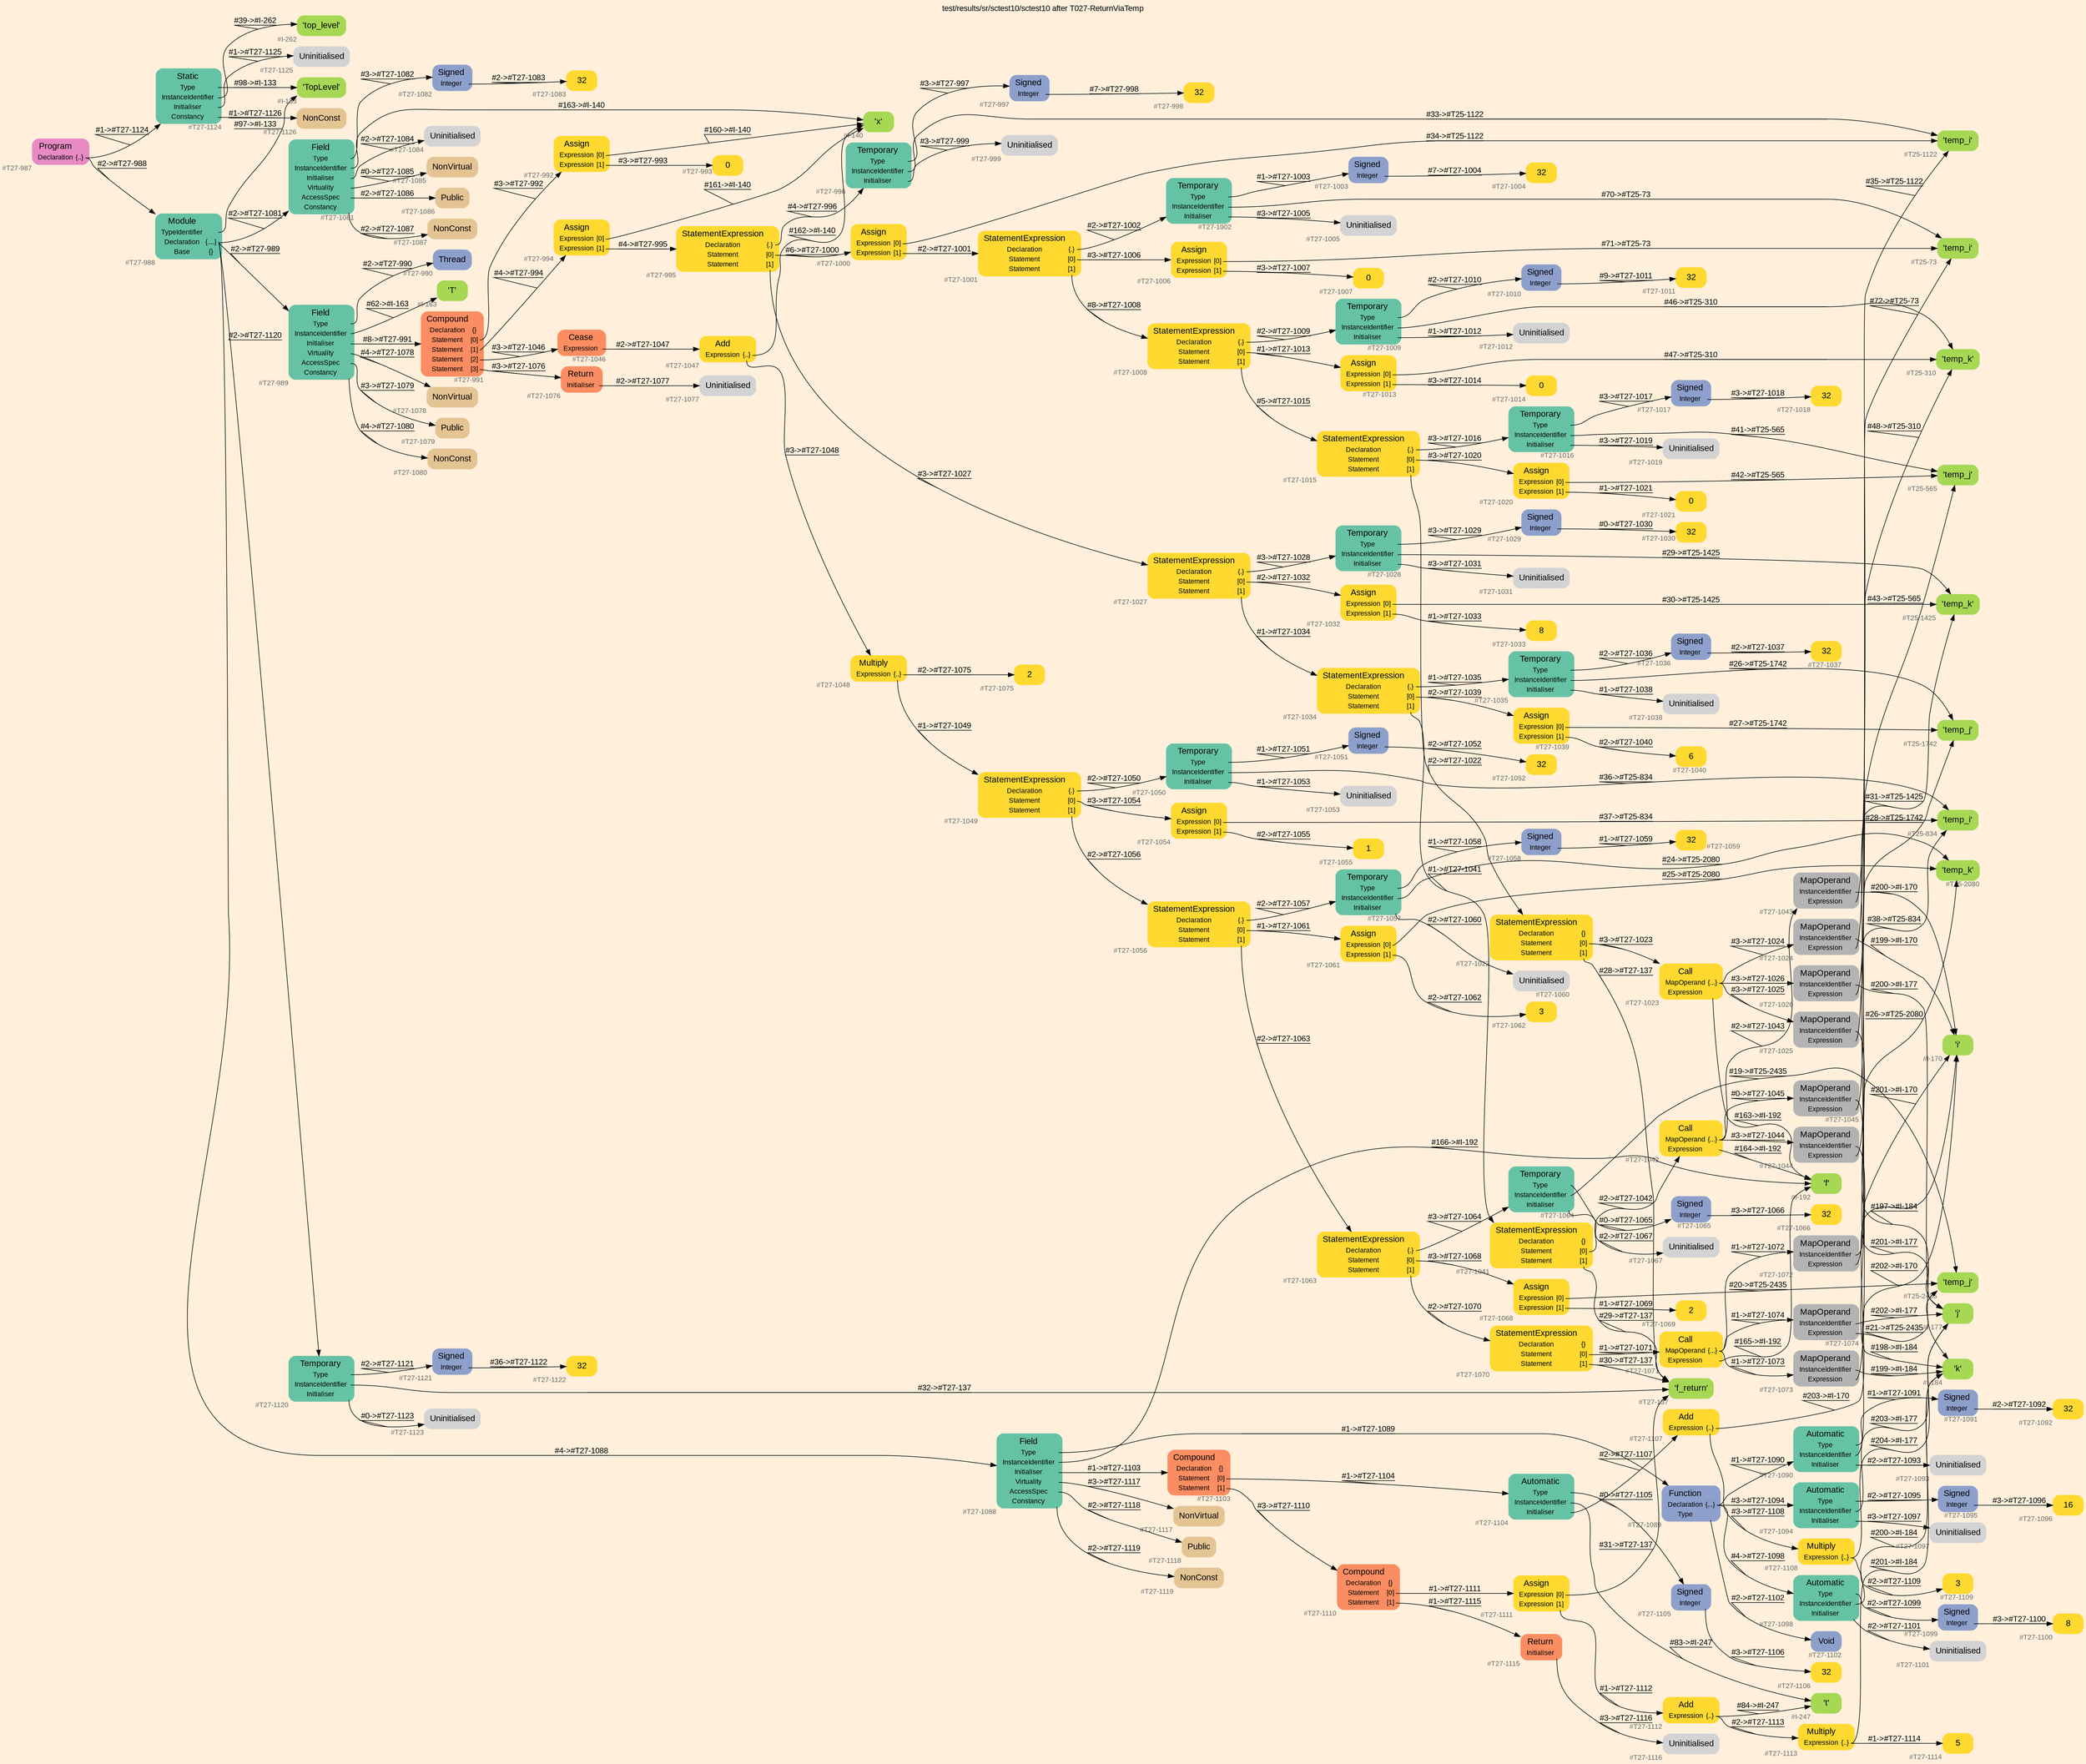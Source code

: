 digraph "test/results/sr/sctest10/sctest10 after T027-ReturnViaTemp" {
label = "test/results/sr/sctest10/sctest10 after T027-ReturnViaTemp"
labelloc = t
graph [
    rankdir = "LR"
    ranksep = 0.3
    bgcolor = antiquewhite1
    color = black
    fontcolor = black
    fontname = "Arial"
];
node [
    fontname = "Arial"
];
edge [
    fontname = "Arial"
];

// -------------------- node figure --------------------
// -------- block #T27-987 ----------
"#T27-987" [
    fillcolor = "/set28/4"
    xlabel = "#T27-987"
    fontsize = "12"
    fontcolor = grey40
    shape = "plaintext"
    label = <<TABLE BORDER="0" CELLBORDER="0" CELLSPACING="0">
     <TR><TD><FONT COLOR="black" POINT-SIZE="15">Program</FONT></TD></TR>
     <TR><TD><FONT COLOR="black" POINT-SIZE="12">Declaration</FONT></TD><TD PORT="port0"><FONT COLOR="black" POINT-SIZE="12">{..}</FONT></TD></TR>
    </TABLE>>
    style = "rounded,filled"
];

// -------- block #T27-988 ----------
"#T27-988" [
    fillcolor = "/set28/1"
    xlabel = "#T27-988"
    fontsize = "12"
    fontcolor = grey40
    shape = "plaintext"
    label = <<TABLE BORDER="0" CELLBORDER="0" CELLSPACING="0">
     <TR><TD><FONT COLOR="black" POINT-SIZE="15">Module</FONT></TD></TR>
     <TR><TD><FONT COLOR="black" POINT-SIZE="12">TypeIdentifier</FONT></TD><TD PORT="port0"></TD></TR>
     <TR><TD><FONT COLOR="black" POINT-SIZE="12">Declaration</FONT></TD><TD PORT="port1"><FONT COLOR="black" POINT-SIZE="12">{....}</FONT></TD></TR>
     <TR><TD><FONT COLOR="black" POINT-SIZE="12">Base</FONT></TD><TD PORT="port2"><FONT COLOR="black" POINT-SIZE="12">{}</FONT></TD></TR>
    </TABLE>>
    style = "rounded,filled"
];

// -------- block #I-133 ----------
"#I-133" [
    fillcolor = "/set28/5"
    xlabel = "#I-133"
    fontsize = "12"
    fontcolor = grey40
    shape = "plaintext"
    label = <<TABLE BORDER="0" CELLBORDER="0" CELLSPACING="0">
     <TR><TD><FONT COLOR="black" POINT-SIZE="15">'TopLevel'</FONT></TD></TR>
    </TABLE>>
    style = "rounded,filled"
];

// -------- block #T27-989 ----------
"#T27-989" [
    fillcolor = "/set28/1"
    xlabel = "#T27-989"
    fontsize = "12"
    fontcolor = grey40
    shape = "plaintext"
    label = <<TABLE BORDER="0" CELLBORDER="0" CELLSPACING="0">
     <TR><TD><FONT COLOR="black" POINT-SIZE="15">Field</FONT></TD></TR>
     <TR><TD><FONT COLOR="black" POINT-SIZE="12">Type</FONT></TD><TD PORT="port0"></TD></TR>
     <TR><TD><FONT COLOR="black" POINT-SIZE="12">InstanceIdentifier</FONT></TD><TD PORT="port1"></TD></TR>
     <TR><TD><FONT COLOR="black" POINT-SIZE="12">Initialiser</FONT></TD><TD PORT="port2"></TD></TR>
     <TR><TD><FONT COLOR="black" POINT-SIZE="12">Virtuality</FONT></TD><TD PORT="port3"></TD></TR>
     <TR><TD><FONT COLOR="black" POINT-SIZE="12">AccessSpec</FONT></TD><TD PORT="port4"></TD></TR>
     <TR><TD><FONT COLOR="black" POINT-SIZE="12">Constancy</FONT></TD><TD PORT="port5"></TD></TR>
    </TABLE>>
    style = "rounded,filled"
];

// -------- block #T27-990 ----------
"#T27-990" [
    fillcolor = "/set28/3"
    xlabel = "#T27-990"
    fontsize = "12"
    fontcolor = grey40
    shape = "plaintext"
    label = <<TABLE BORDER="0" CELLBORDER="0" CELLSPACING="0">
     <TR><TD><FONT COLOR="black" POINT-SIZE="15">Thread</FONT></TD></TR>
    </TABLE>>
    style = "rounded,filled"
];

// -------- block #I-163 ----------
"#I-163" [
    fillcolor = "/set28/5"
    xlabel = "#I-163"
    fontsize = "12"
    fontcolor = grey40
    shape = "plaintext"
    label = <<TABLE BORDER="0" CELLBORDER="0" CELLSPACING="0">
     <TR><TD><FONT COLOR="black" POINT-SIZE="15">'T'</FONT></TD></TR>
    </TABLE>>
    style = "rounded,filled"
];

// -------- block #T27-991 ----------
"#T27-991" [
    fillcolor = "/set28/2"
    xlabel = "#T27-991"
    fontsize = "12"
    fontcolor = grey40
    shape = "plaintext"
    label = <<TABLE BORDER="0" CELLBORDER="0" CELLSPACING="0">
     <TR><TD><FONT COLOR="black" POINT-SIZE="15">Compound</FONT></TD></TR>
     <TR><TD><FONT COLOR="black" POINT-SIZE="12">Declaration</FONT></TD><TD PORT="port0"><FONT COLOR="black" POINT-SIZE="12">{}</FONT></TD></TR>
     <TR><TD><FONT COLOR="black" POINT-SIZE="12">Statement</FONT></TD><TD PORT="port1"><FONT COLOR="black" POINT-SIZE="12">[0]</FONT></TD></TR>
     <TR><TD><FONT COLOR="black" POINT-SIZE="12">Statement</FONT></TD><TD PORT="port2"><FONT COLOR="black" POINT-SIZE="12">[1]</FONT></TD></TR>
     <TR><TD><FONT COLOR="black" POINT-SIZE="12">Statement</FONT></TD><TD PORT="port3"><FONT COLOR="black" POINT-SIZE="12">[2]</FONT></TD></TR>
     <TR><TD><FONT COLOR="black" POINT-SIZE="12">Statement</FONT></TD><TD PORT="port4"><FONT COLOR="black" POINT-SIZE="12">[3]</FONT></TD></TR>
    </TABLE>>
    style = "rounded,filled"
];

// -------- block #T27-992 ----------
"#T27-992" [
    fillcolor = "/set28/6"
    xlabel = "#T27-992"
    fontsize = "12"
    fontcolor = grey40
    shape = "plaintext"
    label = <<TABLE BORDER="0" CELLBORDER="0" CELLSPACING="0">
     <TR><TD><FONT COLOR="black" POINT-SIZE="15">Assign</FONT></TD></TR>
     <TR><TD><FONT COLOR="black" POINT-SIZE="12">Expression</FONT></TD><TD PORT="port0"><FONT COLOR="black" POINT-SIZE="12">[0]</FONT></TD></TR>
     <TR><TD><FONT COLOR="black" POINT-SIZE="12">Expression</FONT></TD><TD PORT="port1"><FONT COLOR="black" POINT-SIZE="12">[1]</FONT></TD></TR>
    </TABLE>>
    style = "rounded,filled"
];

// -------- block #I-140 ----------
"#I-140" [
    fillcolor = "/set28/5"
    xlabel = "#I-140"
    fontsize = "12"
    fontcolor = grey40
    shape = "plaintext"
    label = <<TABLE BORDER="0" CELLBORDER="0" CELLSPACING="0">
     <TR><TD><FONT COLOR="black" POINT-SIZE="15">'x'</FONT></TD></TR>
    </TABLE>>
    style = "rounded,filled"
];

// -------- block #T27-993 ----------
"#T27-993" [
    fillcolor = "/set28/6"
    xlabel = "#T27-993"
    fontsize = "12"
    fontcolor = grey40
    shape = "plaintext"
    label = <<TABLE BORDER="0" CELLBORDER="0" CELLSPACING="0">
     <TR><TD><FONT COLOR="black" POINT-SIZE="15">0</FONT></TD></TR>
    </TABLE>>
    style = "rounded,filled"
];

// -------- block #T27-994 ----------
"#T27-994" [
    fillcolor = "/set28/6"
    xlabel = "#T27-994"
    fontsize = "12"
    fontcolor = grey40
    shape = "plaintext"
    label = <<TABLE BORDER="0" CELLBORDER="0" CELLSPACING="0">
     <TR><TD><FONT COLOR="black" POINT-SIZE="15">Assign</FONT></TD></TR>
     <TR><TD><FONT COLOR="black" POINT-SIZE="12">Expression</FONT></TD><TD PORT="port0"><FONT COLOR="black" POINT-SIZE="12">[0]</FONT></TD></TR>
     <TR><TD><FONT COLOR="black" POINT-SIZE="12">Expression</FONT></TD><TD PORT="port1"><FONT COLOR="black" POINT-SIZE="12">[1]</FONT></TD></TR>
    </TABLE>>
    style = "rounded,filled"
];

// -------- block #T27-995 ----------
"#T27-995" [
    fillcolor = "/set28/6"
    xlabel = "#T27-995"
    fontsize = "12"
    fontcolor = grey40
    shape = "plaintext"
    label = <<TABLE BORDER="0" CELLBORDER="0" CELLSPACING="0">
     <TR><TD><FONT COLOR="black" POINT-SIZE="15">StatementExpression</FONT></TD></TR>
     <TR><TD><FONT COLOR="black" POINT-SIZE="12">Declaration</FONT></TD><TD PORT="port0"><FONT COLOR="black" POINT-SIZE="12">{.}</FONT></TD></TR>
     <TR><TD><FONT COLOR="black" POINT-SIZE="12">Statement</FONT></TD><TD PORT="port1"><FONT COLOR="black" POINT-SIZE="12">[0]</FONT></TD></TR>
     <TR><TD><FONT COLOR="black" POINT-SIZE="12">Statement</FONT></TD><TD PORT="port2"><FONT COLOR="black" POINT-SIZE="12">[1]</FONT></TD></TR>
    </TABLE>>
    style = "rounded,filled"
];

// -------- block #T27-996 ----------
"#T27-996" [
    fillcolor = "/set28/1"
    xlabel = "#T27-996"
    fontsize = "12"
    fontcolor = grey40
    shape = "plaintext"
    label = <<TABLE BORDER="0" CELLBORDER="0" CELLSPACING="0">
     <TR><TD><FONT COLOR="black" POINT-SIZE="15">Temporary</FONT></TD></TR>
     <TR><TD><FONT COLOR="black" POINT-SIZE="12">Type</FONT></TD><TD PORT="port0"></TD></TR>
     <TR><TD><FONT COLOR="black" POINT-SIZE="12">InstanceIdentifier</FONT></TD><TD PORT="port1"></TD></TR>
     <TR><TD><FONT COLOR="black" POINT-SIZE="12">Initialiser</FONT></TD><TD PORT="port2"></TD></TR>
    </TABLE>>
    style = "rounded,filled"
];

// -------- block #T27-997 ----------
"#T27-997" [
    fillcolor = "/set28/3"
    xlabel = "#T27-997"
    fontsize = "12"
    fontcolor = grey40
    shape = "plaintext"
    label = <<TABLE BORDER="0" CELLBORDER="0" CELLSPACING="0">
     <TR><TD><FONT COLOR="black" POINT-SIZE="15">Signed</FONT></TD></TR>
     <TR><TD><FONT COLOR="black" POINT-SIZE="12">Integer</FONT></TD><TD PORT="port0"></TD></TR>
    </TABLE>>
    style = "rounded,filled"
];

// -------- block #T27-998 ----------
"#T27-998" [
    fillcolor = "/set28/6"
    xlabel = "#T27-998"
    fontsize = "12"
    fontcolor = grey40
    shape = "plaintext"
    label = <<TABLE BORDER="0" CELLBORDER="0" CELLSPACING="0">
     <TR><TD><FONT COLOR="black" POINT-SIZE="15">32</FONT></TD></TR>
    </TABLE>>
    style = "rounded,filled"
];

// -------- block #T25-1122 ----------
"#T25-1122" [
    fillcolor = "/set28/5"
    xlabel = "#T25-1122"
    fontsize = "12"
    fontcolor = grey40
    shape = "plaintext"
    label = <<TABLE BORDER="0" CELLBORDER="0" CELLSPACING="0">
     <TR><TD><FONT COLOR="black" POINT-SIZE="15">'temp_i'</FONT></TD></TR>
    </TABLE>>
    style = "rounded,filled"
];

// -------- block #T27-999 ----------
"#T27-999" [
    xlabel = "#T27-999"
    fontsize = "12"
    fontcolor = grey40
    shape = "plaintext"
    label = <<TABLE BORDER="0" CELLBORDER="0" CELLSPACING="0">
     <TR><TD><FONT COLOR="black" POINT-SIZE="15">Uninitialised</FONT></TD></TR>
    </TABLE>>
    style = "rounded,filled"
];

// -------- block #T27-1000 ----------
"#T27-1000" [
    fillcolor = "/set28/6"
    xlabel = "#T27-1000"
    fontsize = "12"
    fontcolor = grey40
    shape = "plaintext"
    label = <<TABLE BORDER="0" CELLBORDER="0" CELLSPACING="0">
     <TR><TD><FONT COLOR="black" POINT-SIZE="15">Assign</FONT></TD></TR>
     <TR><TD><FONT COLOR="black" POINT-SIZE="12">Expression</FONT></TD><TD PORT="port0"><FONT COLOR="black" POINT-SIZE="12">[0]</FONT></TD></TR>
     <TR><TD><FONT COLOR="black" POINT-SIZE="12">Expression</FONT></TD><TD PORT="port1"><FONT COLOR="black" POINT-SIZE="12">[1]</FONT></TD></TR>
    </TABLE>>
    style = "rounded,filled"
];

// -------- block #T27-1001 ----------
"#T27-1001" [
    fillcolor = "/set28/6"
    xlabel = "#T27-1001"
    fontsize = "12"
    fontcolor = grey40
    shape = "plaintext"
    label = <<TABLE BORDER="0" CELLBORDER="0" CELLSPACING="0">
     <TR><TD><FONT COLOR="black" POINT-SIZE="15">StatementExpression</FONT></TD></TR>
     <TR><TD><FONT COLOR="black" POINT-SIZE="12">Declaration</FONT></TD><TD PORT="port0"><FONT COLOR="black" POINT-SIZE="12">{.}</FONT></TD></TR>
     <TR><TD><FONT COLOR="black" POINT-SIZE="12">Statement</FONT></TD><TD PORT="port1"><FONT COLOR="black" POINT-SIZE="12">[0]</FONT></TD></TR>
     <TR><TD><FONT COLOR="black" POINT-SIZE="12">Statement</FONT></TD><TD PORT="port2"><FONT COLOR="black" POINT-SIZE="12">[1]</FONT></TD></TR>
    </TABLE>>
    style = "rounded,filled"
];

// -------- block #T27-1002 ----------
"#T27-1002" [
    fillcolor = "/set28/1"
    xlabel = "#T27-1002"
    fontsize = "12"
    fontcolor = grey40
    shape = "plaintext"
    label = <<TABLE BORDER="0" CELLBORDER="0" CELLSPACING="0">
     <TR><TD><FONT COLOR="black" POINT-SIZE="15">Temporary</FONT></TD></TR>
     <TR><TD><FONT COLOR="black" POINT-SIZE="12">Type</FONT></TD><TD PORT="port0"></TD></TR>
     <TR><TD><FONT COLOR="black" POINT-SIZE="12">InstanceIdentifier</FONT></TD><TD PORT="port1"></TD></TR>
     <TR><TD><FONT COLOR="black" POINT-SIZE="12">Initialiser</FONT></TD><TD PORT="port2"></TD></TR>
    </TABLE>>
    style = "rounded,filled"
];

// -------- block #T27-1003 ----------
"#T27-1003" [
    fillcolor = "/set28/3"
    xlabel = "#T27-1003"
    fontsize = "12"
    fontcolor = grey40
    shape = "plaintext"
    label = <<TABLE BORDER="0" CELLBORDER="0" CELLSPACING="0">
     <TR><TD><FONT COLOR="black" POINT-SIZE="15">Signed</FONT></TD></TR>
     <TR><TD><FONT COLOR="black" POINT-SIZE="12">Integer</FONT></TD><TD PORT="port0"></TD></TR>
    </TABLE>>
    style = "rounded,filled"
];

// -------- block #T27-1004 ----------
"#T27-1004" [
    fillcolor = "/set28/6"
    xlabel = "#T27-1004"
    fontsize = "12"
    fontcolor = grey40
    shape = "plaintext"
    label = <<TABLE BORDER="0" CELLBORDER="0" CELLSPACING="0">
     <TR><TD><FONT COLOR="black" POINT-SIZE="15">32</FONT></TD></TR>
    </TABLE>>
    style = "rounded,filled"
];

// -------- block #T25-73 ----------
"#T25-73" [
    fillcolor = "/set28/5"
    xlabel = "#T25-73"
    fontsize = "12"
    fontcolor = grey40
    shape = "plaintext"
    label = <<TABLE BORDER="0" CELLBORDER="0" CELLSPACING="0">
     <TR><TD><FONT COLOR="black" POINT-SIZE="15">'temp_i'</FONT></TD></TR>
    </TABLE>>
    style = "rounded,filled"
];

// -------- block #T27-1005 ----------
"#T27-1005" [
    xlabel = "#T27-1005"
    fontsize = "12"
    fontcolor = grey40
    shape = "plaintext"
    label = <<TABLE BORDER="0" CELLBORDER="0" CELLSPACING="0">
     <TR><TD><FONT COLOR="black" POINT-SIZE="15">Uninitialised</FONT></TD></TR>
    </TABLE>>
    style = "rounded,filled"
];

// -------- block #T27-1006 ----------
"#T27-1006" [
    fillcolor = "/set28/6"
    xlabel = "#T27-1006"
    fontsize = "12"
    fontcolor = grey40
    shape = "plaintext"
    label = <<TABLE BORDER="0" CELLBORDER="0" CELLSPACING="0">
     <TR><TD><FONT COLOR="black" POINT-SIZE="15">Assign</FONT></TD></TR>
     <TR><TD><FONT COLOR="black" POINT-SIZE="12">Expression</FONT></TD><TD PORT="port0"><FONT COLOR="black" POINT-SIZE="12">[0]</FONT></TD></TR>
     <TR><TD><FONT COLOR="black" POINT-SIZE="12">Expression</FONT></TD><TD PORT="port1"><FONT COLOR="black" POINT-SIZE="12">[1]</FONT></TD></TR>
    </TABLE>>
    style = "rounded,filled"
];

// -------- block #T27-1007 ----------
"#T27-1007" [
    fillcolor = "/set28/6"
    xlabel = "#T27-1007"
    fontsize = "12"
    fontcolor = grey40
    shape = "plaintext"
    label = <<TABLE BORDER="0" CELLBORDER="0" CELLSPACING="0">
     <TR><TD><FONT COLOR="black" POINT-SIZE="15">0</FONT></TD></TR>
    </TABLE>>
    style = "rounded,filled"
];

// -------- block #T27-1008 ----------
"#T27-1008" [
    fillcolor = "/set28/6"
    xlabel = "#T27-1008"
    fontsize = "12"
    fontcolor = grey40
    shape = "plaintext"
    label = <<TABLE BORDER="0" CELLBORDER="0" CELLSPACING="0">
     <TR><TD><FONT COLOR="black" POINT-SIZE="15">StatementExpression</FONT></TD></TR>
     <TR><TD><FONT COLOR="black" POINT-SIZE="12">Declaration</FONT></TD><TD PORT="port0"><FONT COLOR="black" POINT-SIZE="12">{.}</FONT></TD></TR>
     <TR><TD><FONT COLOR="black" POINT-SIZE="12">Statement</FONT></TD><TD PORT="port1"><FONT COLOR="black" POINT-SIZE="12">[0]</FONT></TD></TR>
     <TR><TD><FONT COLOR="black" POINT-SIZE="12">Statement</FONT></TD><TD PORT="port2"><FONT COLOR="black" POINT-SIZE="12">[1]</FONT></TD></TR>
    </TABLE>>
    style = "rounded,filled"
];

// -------- block #T27-1009 ----------
"#T27-1009" [
    fillcolor = "/set28/1"
    xlabel = "#T27-1009"
    fontsize = "12"
    fontcolor = grey40
    shape = "plaintext"
    label = <<TABLE BORDER="0" CELLBORDER="0" CELLSPACING="0">
     <TR><TD><FONT COLOR="black" POINT-SIZE="15">Temporary</FONT></TD></TR>
     <TR><TD><FONT COLOR="black" POINT-SIZE="12">Type</FONT></TD><TD PORT="port0"></TD></TR>
     <TR><TD><FONT COLOR="black" POINT-SIZE="12">InstanceIdentifier</FONT></TD><TD PORT="port1"></TD></TR>
     <TR><TD><FONT COLOR="black" POINT-SIZE="12">Initialiser</FONT></TD><TD PORT="port2"></TD></TR>
    </TABLE>>
    style = "rounded,filled"
];

// -------- block #T27-1010 ----------
"#T27-1010" [
    fillcolor = "/set28/3"
    xlabel = "#T27-1010"
    fontsize = "12"
    fontcolor = grey40
    shape = "plaintext"
    label = <<TABLE BORDER="0" CELLBORDER="0" CELLSPACING="0">
     <TR><TD><FONT COLOR="black" POINT-SIZE="15">Signed</FONT></TD></TR>
     <TR><TD><FONT COLOR="black" POINT-SIZE="12">Integer</FONT></TD><TD PORT="port0"></TD></TR>
    </TABLE>>
    style = "rounded,filled"
];

// -------- block #T27-1011 ----------
"#T27-1011" [
    fillcolor = "/set28/6"
    xlabel = "#T27-1011"
    fontsize = "12"
    fontcolor = grey40
    shape = "plaintext"
    label = <<TABLE BORDER="0" CELLBORDER="0" CELLSPACING="0">
     <TR><TD><FONT COLOR="black" POINT-SIZE="15">32</FONT></TD></TR>
    </TABLE>>
    style = "rounded,filled"
];

// -------- block #T25-310 ----------
"#T25-310" [
    fillcolor = "/set28/5"
    xlabel = "#T25-310"
    fontsize = "12"
    fontcolor = grey40
    shape = "plaintext"
    label = <<TABLE BORDER="0" CELLBORDER="0" CELLSPACING="0">
     <TR><TD><FONT COLOR="black" POINT-SIZE="15">'temp_k'</FONT></TD></TR>
    </TABLE>>
    style = "rounded,filled"
];

// -------- block #T27-1012 ----------
"#T27-1012" [
    xlabel = "#T27-1012"
    fontsize = "12"
    fontcolor = grey40
    shape = "plaintext"
    label = <<TABLE BORDER="0" CELLBORDER="0" CELLSPACING="0">
     <TR><TD><FONT COLOR="black" POINT-SIZE="15">Uninitialised</FONT></TD></TR>
    </TABLE>>
    style = "rounded,filled"
];

// -------- block #T27-1013 ----------
"#T27-1013" [
    fillcolor = "/set28/6"
    xlabel = "#T27-1013"
    fontsize = "12"
    fontcolor = grey40
    shape = "plaintext"
    label = <<TABLE BORDER="0" CELLBORDER="0" CELLSPACING="0">
     <TR><TD><FONT COLOR="black" POINT-SIZE="15">Assign</FONT></TD></TR>
     <TR><TD><FONT COLOR="black" POINT-SIZE="12">Expression</FONT></TD><TD PORT="port0"><FONT COLOR="black" POINT-SIZE="12">[0]</FONT></TD></TR>
     <TR><TD><FONT COLOR="black" POINT-SIZE="12">Expression</FONT></TD><TD PORT="port1"><FONT COLOR="black" POINT-SIZE="12">[1]</FONT></TD></TR>
    </TABLE>>
    style = "rounded,filled"
];

// -------- block #T27-1014 ----------
"#T27-1014" [
    fillcolor = "/set28/6"
    xlabel = "#T27-1014"
    fontsize = "12"
    fontcolor = grey40
    shape = "plaintext"
    label = <<TABLE BORDER="0" CELLBORDER="0" CELLSPACING="0">
     <TR><TD><FONT COLOR="black" POINT-SIZE="15">0</FONT></TD></TR>
    </TABLE>>
    style = "rounded,filled"
];

// -------- block #T27-1015 ----------
"#T27-1015" [
    fillcolor = "/set28/6"
    xlabel = "#T27-1015"
    fontsize = "12"
    fontcolor = grey40
    shape = "plaintext"
    label = <<TABLE BORDER="0" CELLBORDER="0" CELLSPACING="0">
     <TR><TD><FONT COLOR="black" POINT-SIZE="15">StatementExpression</FONT></TD></TR>
     <TR><TD><FONT COLOR="black" POINT-SIZE="12">Declaration</FONT></TD><TD PORT="port0"><FONT COLOR="black" POINT-SIZE="12">{.}</FONT></TD></TR>
     <TR><TD><FONT COLOR="black" POINT-SIZE="12">Statement</FONT></TD><TD PORT="port1"><FONT COLOR="black" POINT-SIZE="12">[0]</FONT></TD></TR>
     <TR><TD><FONT COLOR="black" POINT-SIZE="12">Statement</FONT></TD><TD PORT="port2"><FONT COLOR="black" POINT-SIZE="12">[1]</FONT></TD></TR>
    </TABLE>>
    style = "rounded,filled"
];

// -------- block #T27-1016 ----------
"#T27-1016" [
    fillcolor = "/set28/1"
    xlabel = "#T27-1016"
    fontsize = "12"
    fontcolor = grey40
    shape = "plaintext"
    label = <<TABLE BORDER="0" CELLBORDER="0" CELLSPACING="0">
     <TR><TD><FONT COLOR="black" POINT-SIZE="15">Temporary</FONT></TD></TR>
     <TR><TD><FONT COLOR="black" POINT-SIZE="12">Type</FONT></TD><TD PORT="port0"></TD></TR>
     <TR><TD><FONT COLOR="black" POINT-SIZE="12">InstanceIdentifier</FONT></TD><TD PORT="port1"></TD></TR>
     <TR><TD><FONT COLOR="black" POINT-SIZE="12">Initialiser</FONT></TD><TD PORT="port2"></TD></TR>
    </TABLE>>
    style = "rounded,filled"
];

// -------- block #T27-1017 ----------
"#T27-1017" [
    fillcolor = "/set28/3"
    xlabel = "#T27-1017"
    fontsize = "12"
    fontcolor = grey40
    shape = "plaintext"
    label = <<TABLE BORDER="0" CELLBORDER="0" CELLSPACING="0">
     <TR><TD><FONT COLOR="black" POINT-SIZE="15">Signed</FONT></TD></TR>
     <TR><TD><FONT COLOR="black" POINT-SIZE="12">Integer</FONT></TD><TD PORT="port0"></TD></TR>
    </TABLE>>
    style = "rounded,filled"
];

// -------- block #T27-1018 ----------
"#T27-1018" [
    fillcolor = "/set28/6"
    xlabel = "#T27-1018"
    fontsize = "12"
    fontcolor = grey40
    shape = "plaintext"
    label = <<TABLE BORDER="0" CELLBORDER="0" CELLSPACING="0">
     <TR><TD><FONT COLOR="black" POINT-SIZE="15">32</FONT></TD></TR>
    </TABLE>>
    style = "rounded,filled"
];

// -------- block #T25-565 ----------
"#T25-565" [
    fillcolor = "/set28/5"
    xlabel = "#T25-565"
    fontsize = "12"
    fontcolor = grey40
    shape = "plaintext"
    label = <<TABLE BORDER="0" CELLBORDER="0" CELLSPACING="0">
     <TR><TD><FONT COLOR="black" POINT-SIZE="15">'temp_j'</FONT></TD></TR>
    </TABLE>>
    style = "rounded,filled"
];

// -------- block #T27-1019 ----------
"#T27-1019" [
    xlabel = "#T27-1019"
    fontsize = "12"
    fontcolor = grey40
    shape = "plaintext"
    label = <<TABLE BORDER="0" CELLBORDER="0" CELLSPACING="0">
     <TR><TD><FONT COLOR="black" POINT-SIZE="15">Uninitialised</FONT></TD></TR>
    </TABLE>>
    style = "rounded,filled"
];

// -------- block #T27-1020 ----------
"#T27-1020" [
    fillcolor = "/set28/6"
    xlabel = "#T27-1020"
    fontsize = "12"
    fontcolor = grey40
    shape = "plaintext"
    label = <<TABLE BORDER="0" CELLBORDER="0" CELLSPACING="0">
     <TR><TD><FONT COLOR="black" POINT-SIZE="15">Assign</FONT></TD></TR>
     <TR><TD><FONT COLOR="black" POINT-SIZE="12">Expression</FONT></TD><TD PORT="port0"><FONT COLOR="black" POINT-SIZE="12">[0]</FONT></TD></TR>
     <TR><TD><FONT COLOR="black" POINT-SIZE="12">Expression</FONT></TD><TD PORT="port1"><FONT COLOR="black" POINT-SIZE="12">[1]</FONT></TD></TR>
    </TABLE>>
    style = "rounded,filled"
];

// -------- block #T27-1021 ----------
"#T27-1021" [
    fillcolor = "/set28/6"
    xlabel = "#T27-1021"
    fontsize = "12"
    fontcolor = grey40
    shape = "plaintext"
    label = <<TABLE BORDER="0" CELLBORDER="0" CELLSPACING="0">
     <TR><TD><FONT COLOR="black" POINT-SIZE="15">0</FONT></TD></TR>
    </TABLE>>
    style = "rounded,filled"
];

// -------- block #T27-1022 ----------
"#T27-1022" [
    fillcolor = "/set28/6"
    xlabel = "#T27-1022"
    fontsize = "12"
    fontcolor = grey40
    shape = "plaintext"
    label = <<TABLE BORDER="0" CELLBORDER="0" CELLSPACING="0">
     <TR><TD><FONT COLOR="black" POINT-SIZE="15">StatementExpression</FONT></TD></TR>
     <TR><TD><FONT COLOR="black" POINT-SIZE="12">Declaration</FONT></TD><TD PORT="port0"><FONT COLOR="black" POINT-SIZE="12">{}</FONT></TD></TR>
     <TR><TD><FONT COLOR="black" POINT-SIZE="12">Statement</FONT></TD><TD PORT="port1"><FONT COLOR="black" POINT-SIZE="12">[0]</FONT></TD></TR>
     <TR><TD><FONT COLOR="black" POINT-SIZE="12">Statement</FONT></TD><TD PORT="port2"><FONT COLOR="black" POINT-SIZE="12">[1]</FONT></TD></TR>
    </TABLE>>
    style = "rounded,filled"
];

// -------- block #T27-1023 ----------
"#T27-1023" [
    fillcolor = "/set28/6"
    xlabel = "#T27-1023"
    fontsize = "12"
    fontcolor = grey40
    shape = "plaintext"
    label = <<TABLE BORDER="0" CELLBORDER="0" CELLSPACING="0">
     <TR><TD><FONT COLOR="black" POINT-SIZE="15">Call</FONT></TD></TR>
     <TR><TD><FONT COLOR="black" POINT-SIZE="12">MapOperand</FONT></TD><TD PORT="port0"><FONT COLOR="black" POINT-SIZE="12">{...}</FONT></TD></TR>
     <TR><TD><FONT COLOR="black" POINT-SIZE="12">Expression</FONT></TD><TD PORT="port1"></TD></TR>
    </TABLE>>
    style = "rounded,filled"
];

// -------- block #T27-1024 ----------
"#T27-1024" [
    fillcolor = "/set28/8"
    xlabel = "#T27-1024"
    fontsize = "12"
    fontcolor = grey40
    shape = "plaintext"
    label = <<TABLE BORDER="0" CELLBORDER="0" CELLSPACING="0">
     <TR><TD><FONT COLOR="black" POINT-SIZE="15">MapOperand</FONT></TD></TR>
     <TR><TD><FONT COLOR="black" POINT-SIZE="12">InstanceIdentifier</FONT></TD><TD PORT="port0"></TD></TR>
     <TR><TD><FONT COLOR="black" POINT-SIZE="12">Expression</FONT></TD><TD PORT="port1"></TD></TR>
    </TABLE>>
    style = "rounded,filled"
];

// -------- block #I-170 ----------
"#I-170" [
    fillcolor = "/set28/5"
    xlabel = "#I-170"
    fontsize = "12"
    fontcolor = grey40
    shape = "plaintext"
    label = <<TABLE BORDER="0" CELLBORDER="0" CELLSPACING="0">
     <TR><TD><FONT COLOR="black" POINT-SIZE="15">'i'</FONT></TD></TR>
    </TABLE>>
    style = "rounded,filled"
];

// -------- block #T27-1025 ----------
"#T27-1025" [
    fillcolor = "/set28/8"
    xlabel = "#T27-1025"
    fontsize = "12"
    fontcolor = grey40
    shape = "plaintext"
    label = <<TABLE BORDER="0" CELLBORDER="0" CELLSPACING="0">
     <TR><TD><FONT COLOR="black" POINT-SIZE="15">MapOperand</FONT></TD></TR>
     <TR><TD><FONT COLOR="black" POINT-SIZE="12">InstanceIdentifier</FONT></TD><TD PORT="port0"></TD></TR>
     <TR><TD><FONT COLOR="black" POINT-SIZE="12">Expression</FONT></TD><TD PORT="port1"></TD></TR>
    </TABLE>>
    style = "rounded,filled"
];

// -------- block #I-184 ----------
"#I-184" [
    fillcolor = "/set28/5"
    xlabel = "#I-184"
    fontsize = "12"
    fontcolor = grey40
    shape = "plaintext"
    label = <<TABLE BORDER="0" CELLBORDER="0" CELLSPACING="0">
     <TR><TD><FONT COLOR="black" POINT-SIZE="15">'k'</FONT></TD></TR>
    </TABLE>>
    style = "rounded,filled"
];

// -------- block #T27-1026 ----------
"#T27-1026" [
    fillcolor = "/set28/8"
    xlabel = "#T27-1026"
    fontsize = "12"
    fontcolor = grey40
    shape = "plaintext"
    label = <<TABLE BORDER="0" CELLBORDER="0" CELLSPACING="0">
     <TR><TD><FONT COLOR="black" POINT-SIZE="15">MapOperand</FONT></TD></TR>
     <TR><TD><FONT COLOR="black" POINT-SIZE="12">InstanceIdentifier</FONT></TD><TD PORT="port0"></TD></TR>
     <TR><TD><FONT COLOR="black" POINT-SIZE="12">Expression</FONT></TD><TD PORT="port1"></TD></TR>
    </TABLE>>
    style = "rounded,filled"
];

// -------- block #I-177 ----------
"#I-177" [
    fillcolor = "/set28/5"
    xlabel = "#I-177"
    fontsize = "12"
    fontcolor = grey40
    shape = "plaintext"
    label = <<TABLE BORDER="0" CELLBORDER="0" CELLSPACING="0">
     <TR><TD><FONT COLOR="black" POINT-SIZE="15">'j'</FONT></TD></TR>
    </TABLE>>
    style = "rounded,filled"
];

// -------- block #I-192 ----------
"#I-192" [
    fillcolor = "/set28/5"
    xlabel = "#I-192"
    fontsize = "12"
    fontcolor = grey40
    shape = "plaintext"
    label = <<TABLE BORDER="0" CELLBORDER="0" CELLSPACING="0">
     <TR><TD><FONT COLOR="black" POINT-SIZE="15">'f'</FONT></TD></TR>
    </TABLE>>
    style = "rounded,filled"
];

// -------- block #T27-137 ----------
"#T27-137" [
    fillcolor = "/set28/5"
    xlabel = "#T27-137"
    fontsize = "12"
    fontcolor = grey40
    shape = "plaintext"
    label = <<TABLE BORDER="0" CELLBORDER="0" CELLSPACING="0">
     <TR><TD><FONT COLOR="black" POINT-SIZE="15">'f_return'</FONT></TD></TR>
    </TABLE>>
    style = "rounded,filled"
];

// -------- block #T27-1027 ----------
"#T27-1027" [
    fillcolor = "/set28/6"
    xlabel = "#T27-1027"
    fontsize = "12"
    fontcolor = grey40
    shape = "plaintext"
    label = <<TABLE BORDER="0" CELLBORDER="0" CELLSPACING="0">
     <TR><TD><FONT COLOR="black" POINT-SIZE="15">StatementExpression</FONT></TD></TR>
     <TR><TD><FONT COLOR="black" POINT-SIZE="12">Declaration</FONT></TD><TD PORT="port0"><FONT COLOR="black" POINT-SIZE="12">{.}</FONT></TD></TR>
     <TR><TD><FONT COLOR="black" POINT-SIZE="12">Statement</FONT></TD><TD PORT="port1"><FONT COLOR="black" POINT-SIZE="12">[0]</FONT></TD></TR>
     <TR><TD><FONT COLOR="black" POINT-SIZE="12">Statement</FONT></TD><TD PORT="port2"><FONT COLOR="black" POINT-SIZE="12">[1]</FONT></TD></TR>
    </TABLE>>
    style = "rounded,filled"
];

// -------- block #T27-1028 ----------
"#T27-1028" [
    fillcolor = "/set28/1"
    xlabel = "#T27-1028"
    fontsize = "12"
    fontcolor = grey40
    shape = "plaintext"
    label = <<TABLE BORDER="0" CELLBORDER="0" CELLSPACING="0">
     <TR><TD><FONT COLOR="black" POINT-SIZE="15">Temporary</FONT></TD></TR>
     <TR><TD><FONT COLOR="black" POINT-SIZE="12">Type</FONT></TD><TD PORT="port0"></TD></TR>
     <TR><TD><FONT COLOR="black" POINT-SIZE="12">InstanceIdentifier</FONT></TD><TD PORT="port1"></TD></TR>
     <TR><TD><FONT COLOR="black" POINT-SIZE="12">Initialiser</FONT></TD><TD PORT="port2"></TD></TR>
    </TABLE>>
    style = "rounded,filled"
];

// -------- block #T27-1029 ----------
"#T27-1029" [
    fillcolor = "/set28/3"
    xlabel = "#T27-1029"
    fontsize = "12"
    fontcolor = grey40
    shape = "plaintext"
    label = <<TABLE BORDER="0" CELLBORDER="0" CELLSPACING="0">
     <TR><TD><FONT COLOR="black" POINT-SIZE="15">Signed</FONT></TD></TR>
     <TR><TD><FONT COLOR="black" POINT-SIZE="12">Integer</FONT></TD><TD PORT="port0"></TD></TR>
    </TABLE>>
    style = "rounded,filled"
];

// -------- block #T27-1030 ----------
"#T27-1030" [
    fillcolor = "/set28/6"
    xlabel = "#T27-1030"
    fontsize = "12"
    fontcolor = grey40
    shape = "plaintext"
    label = <<TABLE BORDER="0" CELLBORDER="0" CELLSPACING="0">
     <TR><TD><FONT COLOR="black" POINT-SIZE="15">32</FONT></TD></TR>
    </TABLE>>
    style = "rounded,filled"
];

// -------- block #T25-1425 ----------
"#T25-1425" [
    fillcolor = "/set28/5"
    xlabel = "#T25-1425"
    fontsize = "12"
    fontcolor = grey40
    shape = "plaintext"
    label = <<TABLE BORDER="0" CELLBORDER="0" CELLSPACING="0">
     <TR><TD><FONT COLOR="black" POINT-SIZE="15">'temp_k'</FONT></TD></TR>
    </TABLE>>
    style = "rounded,filled"
];

// -------- block #T27-1031 ----------
"#T27-1031" [
    xlabel = "#T27-1031"
    fontsize = "12"
    fontcolor = grey40
    shape = "plaintext"
    label = <<TABLE BORDER="0" CELLBORDER="0" CELLSPACING="0">
     <TR><TD><FONT COLOR="black" POINT-SIZE="15">Uninitialised</FONT></TD></TR>
    </TABLE>>
    style = "rounded,filled"
];

// -------- block #T27-1032 ----------
"#T27-1032" [
    fillcolor = "/set28/6"
    xlabel = "#T27-1032"
    fontsize = "12"
    fontcolor = grey40
    shape = "plaintext"
    label = <<TABLE BORDER="0" CELLBORDER="0" CELLSPACING="0">
     <TR><TD><FONT COLOR="black" POINT-SIZE="15">Assign</FONT></TD></TR>
     <TR><TD><FONT COLOR="black" POINT-SIZE="12">Expression</FONT></TD><TD PORT="port0"><FONT COLOR="black" POINT-SIZE="12">[0]</FONT></TD></TR>
     <TR><TD><FONT COLOR="black" POINT-SIZE="12">Expression</FONT></TD><TD PORT="port1"><FONT COLOR="black" POINT-SIZE="12">[1]</FONT></TD></TR>
    </TABLE>>
    style = "rounded,filled"
];

// -------- block #T27-1033 ----------
"#T27-1033" [
    fillcolor = "/set28/6"
    xlabel = "#T27-1033"
    fontsize = "12"
    fontcolor = grey40
    shape = "plaintext"
    label = <<TABLE BORDER="0" CELLBORDER="0" CELLSPACING="0">
     <TR><TD><FONT COLOR="black" POINT-SIZE="15">8</FONT></TD></TR>
    </TABLE>>
    style = "rounded,filled"
];

// -------- block #T27-1034 ----------
"#T27-1034" [
    fillcolor = "/set28/6"
    xlabel = "#T27-1034"
    fontsize = "12"
    fontcolor = grey40
    shape = "plaintext"
    label = <<TABLE BORDER="0" CELLBORDER="0" CELLSPACING="0">
     <TR><TD><FONT COLOR="black" POINT-SIZE="15">StatementExpression</FONT></TD></TR>
     <TR><TD><FONT COLOR="black" POINT-SIZE="12">Declaration</FONT></TD><TD PORT="port0"><FONT COLOR="black" POINT-SIZE="12">{.}</FONT></TD></TR>
     <TR><TD><FONT COLOR="black" POINT-SIZE="12">Statement</FONT></TD><TD PORT="port1"><FONT COLOR="black" POINT-SIZE="12">[0]</FONT></TD></TR>
     <TR><TD><FONT COLOR="black" POINT-SIZE="12">Statement</FONT></TD><TD PORT="port2"><FONT COLOR="black" POINT-SIZE="12">[1]</FONT></TD></TR>
    </TABLE>>
    style = "rounded,filled"
];

// -------- block #T27-1035 ----------
"#T27-1035" [
    fillcolor = "/set28/1"
    xlabel = "#T27-1035"
    fontsize = "12"
    fontcolor = grey40
    shape = "plaintext"
    label = <<TABLE BORDER="0" CELLBORDER="0" CELLSPACING="0">
     <TR><TD><FONT COLOR="black" POINT-SIZE="15">Temporary</FONT></TD></TR>
     <TR><TD><FONT COLOR="black" POINT-SIZE="12">Type</FONT></TD><TD PORT="port0"></TD></TR>
     <TR><TD><FONT COLOR="black" POINT-SIZE="12">InstanceIdentifier</FONT></TD><TD PORT="port1"></TD></TR>
     <TR><TD><FONT COLOR="black" POINT-SIZE="12">Initialiser</FONT></TD><TD PORT="port2"></TD></TR>
    </TABLE>>
    style = "rounded,filled"
];

// -------- block #T27-1036 ----------
"#T27-1036" [
    fillcolor = "/set28/3"
    xlabel = "#T27-1036"
    fontsize = "12"
    fontcolor = grey40
    shape = "plaintext"
    label = <<TABLE BORDER="0" CELLBORDER="0" CELLSPACING="0">
     <TR><TD><FONT COLOR="black" POINT-SIZE="15">Signed</FONT></TD></TR>
     <TR><TD><FONT COLOR="black" POINT-SIZE="12">Integer</FONT></TD><TD PORT="port0"></TD></TR>
    </TABLE>>
    style = "rounded,filled"
];

// -------- block #T27-1037 ----------
"#T27-1037" [
    fillcolor = "/set28/6"
    xlabel = "#T27-1037"
    fontsize = "12"
    fontcolor = grey40
    shape = "plaintext"
    label = <<TABLE BORDER="0" CELLBORDER="0" CELLSPACING="0">
     <TR><TD><FONT COLOR="black" POINT-SIZE="15">32</FONT></TD></TR>
    </TABLE>>
    style = "rounded,filled"
];

// -------- block #T25-1742 ----------
"#T25-1742" [
    fillcolor = "/set28/5"
    xlabel = "#T25-1742"
    fontsize = "12"
    fontcolor = grey40
    shape = "plaintext"
    label = <<TABLE BORDER="0" CELLBORDER="0" CELLSPACING="0">
     <TR><TD><FONT COLOR="black" POINT-SIZE="15">'temp_j'</FONT></TD></TR>
    </TABLE>>
    style = "rounded,filled"
];

// -------- block #T27-1038 ----------
"#T27-1038" [
    xlabel = "#T27-1038"
    fontsize = "12"
    fontcolor = grey40
    shape = "plaintext"
    label = <<TABLE BORDER="0" CELLBORDER="0" CELLSPACING="0">
     <TR><TD><FONT COLOR="black" POINT-SIZE="15">Uninitialised</FONT></TD></TR>
    </TABLE>>
    style = "rounded,filled"
];

// -------- block #T27-1039 ----------
"#T27-1039" [
    fillcolor = "/set28/6"
    xlabel = "#T27-1039"
    fontsize = "12"
    fontcolor = grey40
    shape = "plaintext"
    label = <<TABLE BORDER="0" CELLBORDER="0" CELLSPACING="0">
     <TR><TD><FONT COLOR="black" POINT-SIZE="15">Assign</FONT></TD></TR>
     <TR><TD><FONT COLOR="black" POINT-SIZE="12">Expression</FONT></TD><TD PORT="port0"><FONT COLOR="black" POINT-SIZE="12">[0]</FONT></TD></TR>
     <TR><TD><FONT COLOR="black" POINT-SIZE="12">Expression</FONT></TD><TD PORT="port1"><FONT COLOR="black" POINT-SIZE="12">[1]</FONT></TD></TR>
    </TABLE>>
    style = "rounded,filled"
];

// -------- block #T27-1040 ----------
"#T27-1040" [
    fillcolor = "/set28/6"
    xlabel = "#T27-1040"
    fontsize = "12"
    fontcolor = grey40
    shape = "plaintext"
    label = <<TABLE BORDER="0" CELLBORDER="0" CELLSPACING="0">
     <TR><TD><FONT COLOR="black" POINT-SIZE="15">6</FONT></TD></TR>
    </TABLE>>
    style = "rounded,filled"
];

// -------- block #T27-1041 ----------
"#T27-1041" [
    fillcolor = "/set28/6"
    xlabel = "#T27-1041"
    fontsize = "12"
    fontcolor = grey40
    shape = "plaintext"
    label = <<TABLE BORDER="0" CELLBORDER="0" CELLSPACING="0">
     <TR><TD><FONT COLOR="black" POINT-SIZE="15">StatementExpression</FONT></TD></TR>
     <TR><TD><FONT COLOR="black" POINT-SIZE="12">Declaration</FONT></TD><TD PORT="port0"><FONT COLOR="black" POINT-SIZE="12">{}</FONT></TD></TR>
     <TR><TD><FONT COLOR="black" POINT-SIZE="12">Statement</FONT></TD><TD PORT="port1"><FONT COLOR="black" POINT-SIZE="12">[0]</FONT></TD></TR>
     <TR><TD><FONT COLOR="black" POINT-SIZE="12">Statement</FONT></TD><TD PORT="port2"><FONT COLOR="black" POINT-SIZE="12">[1]</FONT></TD></TR>
    </TABLE>>
    style = "rounded,filled"
];

// -------- block #T27-1042 ----------
"#T27-1042" [
    fillcolor = "/set28/6"
    xlabel = "#T27-1042"
    fontsize = "12"
    fontcolor = grey40
    shape = "plaintext"
    label = <<TABLE BORDER="0" CELLBORDER="0" CELLSPACING="0">
     <TR><TD><FONT COLOR="black" POINT-SIZE="15">Call</FONT></TD></TR>
     <TR><TD><FONT COLOR="black" POINT-SIZE="12">MapOperand</FONT></TD><TD PORT="port0"><FONT COLOR="black" POINT-SIZE="12">{...}</FONT></TD></TR>
     <TR><TD><FONT COLOR="black" POINT-SIZE="12">Expression</FONT></TD><TD PORT="port1"></TD></TR>
    </TABLE>>
    style = "rounded,filled"
];

// -------- block #T27-1043 ----------
"#T27-1043" [
    fillcolor = "/set28/8"
    xlabel = "#T27-1043"
    fontsize = "12"
    fontcolor = grey40
    shape = "plaintext"
    label = <<TABLE BORDER="0" CELLBORDER="0" CELLSPACING="0">
     <TR><TD><FONT COLOR="black" POINT-SIZE="15">MapOperand</FONT></TD></TR>
     <TR><TD><FONT COLOR="black" POINT-SIZE="12">InstanceIdentifier</FONT></TD><TD PORT="port0"></TD></TR>
     <TR><TD><FONT COLOR="black" POINT-SIZE="12">Expression</FONT></TD><TD PORT="port1"></TD></TR>
    </TABLE>>
    style = "rounded,filled"
];

// -------- block #T27-1044 ----------
"#T27-1044" [
    fillcolor = "/set28/8"
    xlabel = "#T27-1044"
    fontsize = "12"
    fontcolor = grey40
    shape = "plaintext"
    label = <<TABLE BORDER="0" CELLBORDER="0" CELLSPACING="0">
     <TR><TD><FONT COLOR="black" POINT-SIZE="15">MapOperand</FONT></TD></TR>
     <TR><TD><FONT COLOR="black" POINT-SIZE="12">InstanceIdentifier</FONT></TD><TD PORT="port0"></TD></TR>
     <TR><TD><FONT COLOR="black" POINT-SIZE="12">Expression</FONT></TD><TD PORT="port1"></TD></TR>
    </TABLE>>
    style = "rounded,filled"
];

// -------- block #T27-1045 ----------
"#T27-1045" [
    fillcolor = "/set28/8"
    xlabel = "#T27-1045"
    fontsize = "12"
    fontcolor = grey40
    shape = "plaintext"
    label = <<TABLE BORDER="0" CELLBORDER="0" CELLSPACING="0">
     <TR><TD><FONT COLOR="black" POINT-SIZE="15">MapOperand</FONT></TD></TR>
     <TR><TD><FONT COLOR="black" POINT-SIZE="12">InstanceIdentifier</FONT></TD><TD PORT="port0"></TD></TR>
     <TR><TD><FONT COLOR="black" POINT-SIZE="12">Expression</FONT></TD><TD PORT="port1"></TD></TR>
    </TABLE>>
    style = "rounded,filled"
];

// -------- block #T27-1046 ----------
"#T27-1046" [
    fillcolor = "/set28/2"
    xlabel = "#T27-1046"
    fontsize = "12"
    fontcolor = grey40
    shape = "plaintext"
    label = <<TABLE BORDER="0" CELLBORDER="0" CELLSPACING="0">
     <TR><TD><FONT COLOR="black" POINT-SIZE="15">Cease</FONT></TD></TR>
     <TR><TD><FONT COLOR="black" POINT-SIZE="12">Expression</FONT></TD><TD PORT="port0"></TD></TR>
    </TABLE>>
    style = "rounded,filled"
];

// -------- block #T27-1047 ----------
"#T27-1047" [
    fillcolor = "/set28/6"
    xlabel = "#T27-1047"
    fontsize = "12"
    fontcolor = grey40
    shape = "plaintext"
    label = <<TABLE BORDER="0" CELLBORDER="0" CELLSPACING="0">
     <TR><TD><FONT COLOR="black" POINT-SIZE="15">Add</FONT></TD></TR>
     <TR><TD><FONT COLOR="black" POINT-SIZE="12">Expression</FONT></TD><TD PORT="port0"><FONT COLOR="black" POINT-SIZE="12">{..}</FONT></TD></TR>
    </TABLE>>
    style = "rounded,filled"
];

// -------- block #T27-1048 ----------
"#T27-1048" [
    fillcolor = "/set28/6"
    xlabel = "#T27-1048"
    fontsize = "12"
    fontcolor = grey40
    shape = "plaintext"
    label = <<TABLE BORDER="0" CELLBORDER="0" CELLSPACING="0">
     <TR><TD><FONT COLOR="black" POINT-SIZE="15">Multiply</FONT></TD></TR>
     <TR><TD><FONT COLOR="black" POINT-SIZE="12">Expression</FONT></TD><TD PORT="port0"><FONT COLOR="black" POINT-SIZE="12">{..}</FONT></TD></TR>
    </TABLE>>
    style = "rounded,filled"
];

// -------- block #T27-1049 ----------
"#T27-1049" [
    fillcolor = "/set28/6"
    xlabel = "#T27-1049"
    fontsize = "12"
    fontcolor = grey40
    shape = "plaintext"
    label = <<TABLE BORDER="0" CELLBORDER="0" CELLSPACING="0">
     <TR><TD><FONT COLOR="black" POINT-SIZE="15">StatementExpression</FONT></TD></TR>
     <TR><TD><FONT COLOR="black" POINT-SIZE="12">Declaration</FONT></TD><TD PORT="port0"><FONT COLOR="black" POINT-SIZE="12">{.}</FONT></TD></TR>
     <TR><TD><FONT COLOR="black" POINT-SIZE="12">Statement</FONT></TD><TD PORT="port1"><FONT COLOR="black" POINT-SIZE="12">[0]</FONT></TD></TR>
     <TR><TD><FONT COLOR="black" POINT-SIZE="12">Statement</FONT></TD><TD PORT="port2"><FONT COLOR="black" POINT-SIZE="12">[1]</FONT></TD></TR>
    </TABLE>>
    style = "rounded,filled"
];

// -------- block #T27-1050 ----------
"#T27-1050" [
    fillcolor = "/set28/1"
    xlabel = "#T27-1050"
    fontsize = "12"
    fontcolor = grey40
    shape = "plaintext"
    label = <<TABLE BORDER="0" CELLBORDER="0" CELLSPACING="0">
     <TR><TD><FONT COLOR="black" POINT-SIZE="15">Temporary</FONT></TD></TR>
     <TR><TD><FONT COLOR="black" POINT-SIZE="12">Type</FONT></TD><TD PORT="port0"></TD></TR>
     <TR><TD><FONT COLOR="black" POINT-SIZE="12">InstanceIdentifier</FONT></TD><TD PORT="port1"></TD></TR>
     <TR><TD><FONT COLOR="black" POINT-SIZE="12">Initialiser</FONT></TD><TD PORT="port2"></TD></TR>
    </TABLE>>
    style = "rounded,filled"
];

// -------- block #T27-1051 ----------
"#T27-1051" [
    fillcolor = "/set28/3"
    xlabel = "#T27-1051"
    fontsize = "12"
    fontcolor = grey40
    shape = "plaintext"
    label = <<TABLE BORDER="0" CELLBORDER="0" CELLSPACING="0">
     <TR><TD><FONT COLOR="black" POINT-SIZE="15">Signed</FONT></TD></TR>
     <TR><TD><FONT COLOR="black" POINT-SIZE="12">Integer</FONT></TD><TD PORT="port0"></TD></TR>
    </TABLE>>
    style = "rounded,filled"
];

// -------- block #T27-1052 ----------
"#T27-1052" [
    fillcolor = "/set28/6"
    xlabel = "#T27-1052"
    fontsize = "12"
    fontcolor = grey40
    shape = "plaintext"
    label = <<TABLE BORDER="0" CELLBORDER="0" CELLSPACING="0">
     <TR><TD><FONT COLOR="black" POINT-SIZE="15">32</FONT></TD></TR>
    </TABLE>>
    style = "rounded,filled"
];

// -------- block #T25-834 ----------
"#T25-834" [
    fillcolor = "/set28/5"
    xlabel = "#T25-834"
    fontsize = "12"
    fontcolor = grey40
    shape = "plaintext"
    label = <<TABLE BORDER="0" CELLBORDER="0" CELLSPACING="0">
     <TR><TD><FONT COLOR="black" POINT-SIZE="15">'temp_i'</FONT></TD></TR>
    </TABLE>>
    style = "rounded,filled"
];

// -------- block #T27-1053 ----------
"#T27-1053" [
    xlabel = "#T27-1053"
    fontsize = "12"
    fontcolor = grey40
    shape = "plaintext"
    label = <<TABLE BORDER="0" CELLBORDER="0" CELLSPACING="0">
     <TR><TD><FONT COLOR="black" POINT-SIZE="15">Uninitialised</FONT></TD></TR>
    </TABLE>>
    style = "rounded,filled"
];

// -------- block #T27-1054 ----------
"#T27-1054" [
    fillcolor = "/set28/6"
    xlabel = "#T27-1054"
    fontsize = "12"
    fontcolor = grey40
    shape = "plaintext"
    label = <<TABLE BORDER="0" CELLBORDER="0" CELLSPACING="0">
     <TR><TD><FONT COLOR="black" POINT-SIZE="15">Assign</FONT></TD></TR>
     <TR><TD><FONT COLOR="black" POINT-SIZE="12">Expression</FONT></TD><TD PORT="port0"><FONT COLOR="black" POINT-SIZE="12">[0]</FONT></TD></TR>
     <TR><TD><FONT COLOR="black" POINT-SIZE="12">Expression</FONT></TD><TD PORT="port1"><FONT COLOR="black" POINT-SIZE="12">[1]</FONT></TD></TR>
    </TABLE>>
    style = "rounded,filled"
];

// -------- block #T27-1055 ----------
"#T27-1055" [
    fillcolor = "/set28/6"
    xlabel = "#T27-1055"
    fontsize = "12"
    fontcolor = grey40
    shape = "plaintext"
    label = <<TABLE BORDER="0" CELLBORDER="0" CELLSPACING="0">
     <TR><TD><FONT COLOR="black" POINT-SIZE="15">1</FONT></TD></TR>
    </TABLE>>
    style = "rounded,filled"
];

// -------- block #T27-1056 ----------
"#T27-1056" [
    fillcolor = "/set28/6"
    xlabel = "#T27-1056"
    fontsize = "12"
    fontcolor = grey40
    shape = "plaintext"
    label = <<TABLE BORDER="0" CELLBORDER="0" CELLSPACING="0">
     <TR><TD><FONT COLOR="black" POINT-SIZE="15">StatementExpression</FONT></TD></TR>
     <TR><TD><FONT COLOR="black" POINT-SIZE="12">Declaration</FONT></TD><TD PORT="port0"><FONT COLOR="black" POINT-SIZE="12">{.}</FONT></TD></TR>
     <TR><TD><FONT COLOR="black" POINT-SIZE="12">Statement</FONT></TD><TD PORT="port1"><FONT COLOR="black" POINT-SIZE="12">[0]</FONT></TD></TR>
     <TR><TD><FONT COLOR="black" POINT-SIZE="12">Statement</FONT></TD><TD PORT="port2"><FONT COLOR="black" POINT-SIZE="12">[1]</FONT></TD></TR>
    </TABLE>>
    style = "rounded,filled"
];

// -------- block #T27-1057 ----------
"#T27-1057" [
    fillcolor = "/set28/1"
    xlabel = "#T27-1057"
    fontsize = "12"
    fontcolor = grey40
    shape = "plaintext"
    label = <<TABLE BORDER="0" CELLBORDER="0" CELLSPACING="0">
     <TR><TD><FONT COLOR="black" POINT-SIZE="15">Temporary</FONT></TD></TR>
     <TR><TD><FONT COLOR="black" POINT-SIZE="12">Type</FONT></TD><TD PORT="port0"></TD></TR>
     <TR><TD><FONT COLOR="black" POINT-SIZE="12">InstanceIdentifier</FONT></TD><TD PORT="port1"></TD></TR>
     <TR><TD><FONT COLOR="black" POINT-SIZE="12">Initialiser</FONT></TD><TD PORT="port2"></TD></TR>
    </TABLE>>
    style = "rounded,filled"
];

// -------- block #T27-1058 ----------
"#T27-1058" [
    fillcolor = "/set28/3"
    xlabel = "#T27-1058"
    fontsize = "12"
    fontcolor = grey40
    shape = "plaintext"
    label = <<TABLE BORDER="0" CELLBORDER="0" CELLSPACING="0">
     <TR><TD><FONT COLOR="black" POINT-SIZE="15">Signed</FONT></TD></TR>
     <TR><TD><FONT COLOR="black" POINT-SIZE="12">Integer</FONT></TD><TD PORT="port0"></TD></TR>
    </TABLE>>
    style = "rounded,filled"
];

// -------- block #T27-1059 ----------
"#T27-1059" [
    fillcolor = "/set28/6"
    xlabel = "#T27-1059"
    fontsize = "12"
    fontcolor = grey40
    shape = "plaintext"
    label = <<TABLE BORDER="0" CELLBORDER="0" CELLSPACING="0">
     <TR><TD><FONT COLOR="black" POINT-SIZE="15">32</FONT></TD></TR>
    </TABLE>>
    style = "rounded,filled"
];

// -------- block #T25-2080 ----------
"#T25-2080" [
    fillcolor = "/set28/5"
    xlabel = "#T25-2080"
    fontsize = "12"
    fontcolor = grey40
    shape = "plaintext"
    label = <<TABLE BORDER="0" CELLBORDER="0" CELLSPACING="0">
     <TR><TD><FONT COLOR="black" POINT-SIZE="15">'temp_k'</FONT></TD></TR>
    </TABLE>>
    style = "rounded,filled"
];

// -------- block #T27-1060 ----------
"#T27-1060" [
    xlabel = "#T27-1060"
    fontsize = "12"
    fontcolor = grey40
    shape = "plaintext"
    label = <<TABLE BORDER="0" CELLBORDER="0" CELLSPACING="0">
     <TR><TD><FONT COLOR="black" POINT-SIZE="15">Uninitialised</FONT></TD></TR>
    </TABLE>>
    style = "rounded,filled"
];

// -------- block #T27-1061 ----------
"#T27-1061" [
    fillcolor = "/set28/6"
    xlabel = "#T27-1061"
    fontsize = "12"
    fontcolor = grey40
    shape = "plaintext"
    label = <<TABLE BORDER="0" CELLBORDER="0" CELLSPACING="0">
     <TR><TD><FONT COLOR="black" POINT-SIZE="15">Assign</FONT></TD></TR>
     <TR><TD><FONT COLOR="black" POINT-SIZE="12">Expression</FONT></TD><TD PORT="port0"><FONT COLOR="black" POINT-SIZE="12">[0]</FONT></TD></TR>
     <TR><TD><FONT COLOR="black" POINT-SIZE="12">Expression</FONT></TD><TD PORT="port1"><FONT COLOR="black" POINT-SIZE="12">[1]</FONT></TD></TR>
    </TABLE>>
    style = "rounded,filled"
];

// -------- block #T27-1062 ----------
"#T27-1062" [
    fillcolor = "/set28/6"
    xlabel = "#T27-1062"
    fontsize = "12"
    fontcolor = grey40
    shape = "plaintext"
    label = <<TABLE BORDER="0" CELLBORDER="0" CELLSPACING="0">
     <TR><TD><FONT COLOR="black" POINT-SIZE="15">3</FONT></TD></TR>
    </TABLE>>
    style = "rounded,filled"
];

// -------- block #T27-1063 ----------
"#T27-1063" [
    fillcolor = "/set28/6"
    xlabel = "#T27-1063"
    fontsize = "12"
    fontcolor = grey40
    shape = "plaintext"
    label = <<TABLE BORDER="0" CELLBORDER="0" CELLSPACING="0">
     <TR><TD><FONT COLOR="black" POINT-SIZE="15">StatementExpression</FONT></TD></TR>
     <TR><TD><FONT COLOR="black" POINT-SIZE="12">Declaration</FONT></TD><TD PORT="port0"><FONT COLOR="black" POINT-SIZE="12">{.}</FONT></TD></TR>
     <TR><TD><FONT COLOR="black" POINT-SIZE="12">Statement</FONT></TD><TD PORT="port1"><FONT COLOR="black" POINT-SIZE="12">[0]</FONT></TD></TR>
     <TR><TD><FONT COLOR="black" POINT-SIZE="12">Statement</FONT></TD><TD PORT="port2"><FONT COLOR="black" POINT-SIZE="12">[1]</FONT></TD></TR>
    </TABLE>>
    style = "rounded,filled"
];

// -------- block #T27-1064 ----------
"#T27-1064" [
    fillcolor = "/set28/1"
    xlabel = "#T27-1064"
    fontsize = "12"
    fontcolor = grey40
    shape = "plaintext"
    label = <<TABLE BORDER="0" CELLBORDER="0" CELLSPACING="0">
     <TR><TD><FONT COLOR="black" POINT-SIZE="15">Temporary</FONT></TD></TR>
     <TR><TD><FONT COLOR="black" POINT-SIZE="12">Type</FONT></TD><TD PORT="port0"></TD></TR>
     <TR><TD><FONT COLOR="black" POINT-SIZE="12">InstanceIdentifier</FONT></TD><TD PORT="port1"></TD></TR>
     <TR><TD><FONT COLOR="black" POINT-SIZE="12">Initialiser</FONT></TD><TD PORT="port2"></TD></TR>
    </TABLE>>
    style = "rounded,filled"
];

// -------- block #T27-1065 ----------
"#T27-1065" [
    fillcolor = "/set28/3"
    xlabel = "#T27-1065"
    fontsize = "12"
    fontcolor = grey40
    shape = "plaintext"
    label = <<TABLE BORDER="0" CELLBORDER="0" CELLSPACING="0">
     <TR><TD><FONT COLOR="black" POINT-SIZE="15">Signed</FONT></TD></TR>
     <TR><TD><FONT COLOR="black" POINT-SIZE="12">Integer</FONT></TD><TD PORT="port0"></TD></TR>
    </TABLE>>
    style = "rounded,filled"
];

// -------- block #T27-1066 ----------
"#T27-1066" [
    fillcolor = "/set28/6"
    xlabel = "#T27-1066"
    fontsize = "12"
    fontcolor = grey40
    shape = "plaintext"
    label = <<TABLE BORDER="0" CELLBORDER="0" CELLSPACING="0">
     <TR><TD><FONT COLOR="black" POINT-SIZE="15">32</FONT></TD></TR>
    </TABLE>>
    style = "rounded,filled"
];

// -------- block #T25-2435 ----------
"#T25-2435" [
    fillcolor = "/set28/5"
    xlabel = "#T25-2435"
    fontsize = "12"
    fontcolor = grey40
    shape = "plaintext"
    label = <<TABLE BORDER="0" CELLBORDER="0" CELLSPACING="0">
     <TR><TD><FONT COLOR="black" POINT-SIZE="15">'temp_j'</FONT></TD></TR>
    </TABLE>>
    style = "rounded,filled"
];

// -------- block #T27-1067 ----------
"#T27-1067" [
    xlabel = "#T27-1067"
    fontsize = "12"
    fontcolor = grey40
    shape = "plaintext"
    label = <<TABLE BORDER="0" CELLBORDER="0" CELLSPACING="0">
     <TR><TD><FONT COLOR="black" POINT-SIZE="15">Uninitialised</FONT></TD></TR>
    </TABLE>>
    style = "rounded,filled"
];

// -------- block #T27-1068 ----------
"#T27-1068" [
    fillcolor = "/set28/6"
    xlabel = "#T27-1068"
    fontsize = "12"
    fontcolor = grey40
    shape = "plaintext"
    label = <<TABLE BORDER="0" CELLBORDER="0" CELLSPACING="0">
     <TR><TD><FONT COLOR="black" POINT-SIZE="15">Assign</FONT></TD></TR>
     <TR><TD><FONT COLOR="black" POINT-SIZE="12">Expression</FONT></TD><TD PORT="port0"><FONT COLOR="black" POINT-SIZE="12">[0]</FONT></TD></TR>
     <TR><TD><FONT COLOR="black" POINT-SIZE="12">Expression</FONT></TD><TD PORT="port1"><FONT COLOR="black" POINT-SIZE="12">[1]</FONT></TD></TR>
    </TABLE>>
    style = "rounded,filled"
];

// -------- block #T27-1069 ----------
"#T27-1069" [
    fillcolor = "/set28/6"
    xlabel = "#T27-1069"
    fontsize = "12"
    fontcolor = grey40
    shape = "plaintext"
    label = <<TABLE BORDER="0" CELLBORDER="0" CELLSPACING="0">
     <TR><TD><FONT COLOR="black" POINT-SIZE="15">2</FONT></TD></TR>
    </TABLE>>
    style = "rounded,filled"
];

// -------- block #T27-1070 ----------
"#T27-1070" [
    fillcolor = "/set28/6"
    xlabel = "#T27-1070"
    fontsize = "12"
    fontcolor = grey40
    shape = "plaintext"
    label = <<TABLE BORDER="0" CELLBORDER="0" CELLSPACING="0">
     <TR><TD><FONT COLOR="black" POINT-SIZE="15">StatementExpression</FONT></TD></TR>
     <TR><TD><FONT COLOR="black" POINT-SIZE="12">Declaration</FONT></TD><TD PORT="port0"><FONT COLOR="black" POINT-SIZE="12">{}</FONT></TD></TR>
     <TR><TD><FONT COLOR="black" POINT-SIZE="12">Statement</FONT></TD><TD PORT="port1"><FONT COLOR="black" POINT-SIZE="12">[0]</FONT></TD></TR>
     <TR><TD><FONT COLOR="black" POINT-SIZE="12">Statement</FONT></TD><TD PORT="port2"><FONT COLOR="black" POINT-SIZE="12">[1]</FONT></TD></TR>
    </TABLE>>
    style = "rounded,filled"
];

// -------- block #T27-1071 ----------
"#T27-1071" [
    fillcolor = "/set28/6"
    xlabel = "#T27-1071"
    fontsize = "12"
    fontcolor = grey40
    shape = "plaintext"
    label = <<TABLE BORDER="0" CELLBORDER="0" CELLSPACING="0">
     <TR><TD><FONT COLOR="black" POINT-SIZE="15">Call</FONT></TD></TR>
     <TR><TD><FONT COLOR="black" POINT-SIZE="12">MapOperand</FONT></TD><TD PORT="port0"><FONT COLOR="black" POINT-SIZE="12">{...}</FONT></TD></TR>
     <TR><TD><FONT COLOR="black" POINT-SIZE="12">Expression</FONT></TD><TD PORT="port1"></TD></TR>
    </TABLE>>
    style = "rounded,filled"
];

// -------- block #T27-1072 ----------
"#T27-1072" [
    fillcolor = "/set28/8"
    xlabel = "#T27-1072"
    fontsize = "12"
    fontcolor = grey40
    shape = "plaintext"
    label = <<TABLE BORDER="0" CELLBORDER="0" CELLSPACING="0">
     <TR><TD><FONT COLOR="black" POINT-SIZE="15">MapOperand</FONT></TD></TR>
     <TR><TD><FONT COLOR="black" POINT-SIZE="12">InstanceIdentifier</FONT></TD><TD PORT="port0"></TD></TR>
     <TR><TD><FONT COLOR="black" POINT-SIZE="12">Expression</FONT></TD><TD PORT="port1"></TD></TR>
    </TABLE>>
    style = "rounded,filled"
];

// -------- block #T27-1073 ----------
"#T27-1073" [
    fillcolor = "/set28/8"
    xlabel = "#T27-1073"
    fontsize = "12"
    fontcolor = grey40
    shape = "plaintext"
    label = <<TABLE BORDER="0" CELLBORDER="0" CELLSPACING="0">
     <TR><TD><FONT COLOR="black" POINT-SIZE="15">MapOperand</FONT></TD></TR>
     <TR><TD><FONT COLOR="black" POINT-SIZE="12">InstanceIdentifier</FONT></TD><TD PORT="port0"></TD></TR>
     <TR><TD><FONT COLOR="black" POINT-SIZE="12">Expression</FONT></TD><TD PORT="port1"></TD></TR>
    </TABLE>>
    style = "rounded,filled"
];

// -------- block #T27-1074 ----------
"#T27-1074" [
    fillcolor = "/set28/8"
    xlabel = "#T27-1074"
    fontsize = "12"
    fontcolor = grey40
    shape = "plaintext"
    label = <<TABLE BORDER="0" CELLBORDER="0" CELLSPACING="0">
     <TR><TD><FONT COLOR="black" POINT-SIZE="15">MapOperand</FONT></TD></TR>
     <TR><TD><FONT COLOR="black" POINT-SIZE="12">InstanceIdentifier</FONT></TD><TD PORT="port0"></TD></TR>
     <TR><TD><FONT COLOR="black" POINT-SIZE="12">Expression</FONT></TD><TD PORT="port1"></TD></TR>
    </TABLE>>
    style = "rounded,filled"
];

// -------- block #T27-1075 ----------
"#T27-1075" [
    fillcolor = "/set28/6"
    xlabel = "#T27-1075"
    fontsize = "12"
    fontcolor = grey40
    shape = "plaintext"
    label = <<TABLE BORDER="0" CELLBORDER="0" CELLSPACING="0">
     <TR><TD><FONT COLOR="black" POINT-SIZE="15">2</FONT></TD></TR>
    </TABLE>>
    style = "rounded,filled"
];

// -------- block #T27-1076 ----------
"#T27-1076" [
    fillcolor = "/set28/2"
    xlabel = "#T27-1076"
    fontsize = "12"
    fontcolor = grey40
    shape = "plaintext"
    label = <<TABLE BORDER="0" CELLBORDER="0" CELLSPACING="0">
     <TR><TD><FONT COLOR="black" POINT-SIZE="15">Return</FONT></TD></TR>
     <TR><TD><FONT COLOR="black" POINT-SIZE="12">Initialiser</FONT></TD><TD PORT="port0"></TD></TR>
    </TABLE>>
    style = "rounded,filled"
];

// -------- block #T27-1077 ----------
"#T27-1077" [
    xlabel = "#T27-1077"
    fontsize = "12"
    fontcolor = grey40
    shape = "plaintext"
    label = <<TABLE BORDER="0" CELLBORDER="0" CELLSPACING="0">
     <TR><TD><FONT COLOR="black" POINT-SIZE="15">Uninitialised</FONT></TD></TR>
    </TABLE>>
    style = "rounded,filled"
];

// -------- block #T27-1078 ----------
"#T27-1078" [
    fillcolor = "/set28/7"
    xlabel = "#T27-1078"
    fontsize = "12"
    fontcolor = grey40
    shape = "plaintext"
    label = <<TABLE BORDER="0" CELLBORDER="0" CELLSPACING="0">
     <TR><TD><FONT COLOR="black" POINT-SIZE="15">NonVirtual</FONT></TD></TR>
    </TABLE>>
    style = "rounded,filled"
];

// -------- block #T27-1079 ----------
"#T27-1079" [
    fillcolor = "/set28/7"
    xlabel = "#T27-1079"
    fontsize = "12"
    fontcolor = grey40
    shape = "plaintext"
    label = <<TABLE BORDER="0" CELLBORDER="0" CELLSPACING="0">
     <TR><TD><FONT COLOR="black" POINT-SIZE="15">Public</FONT></TD></TR>
    </TABLE>>
    style = "rounded,filled"
];

// -------- block #T27-1080 ----------
"#T27-1080" [
    fillcolor = "/set28/7"
    xlabel = "#T27-1080"
    fontsize = "12"
    fontcolor = grey40
    shape = "plaintext"
    label = <<TABLE BORDER="0" CELLBORDER="0" CELLSPACING="0">
     <TR><TD><FONT COLOR="black" POINT-SIZE="15">NonConst</FONT></TD></TR>
    </TABLE>>
    style = "rounded,filled"
];

// -------- block #T27-1081 ----------
"#T27-1081" [
    fillcolor = "/set28/1"
    xlabel = "#T27-1081"
    fontsize = "12"
    fontcolor = grey40
    shape = "plaintext"
    label = <<TABLE BORDER="0" CELLBORDER="0" CELLSPACING="0">
     <TR><TD><FONT COLOR="black" POINT-SIZE="15">Field</FONT></TD></TR>
     <TR><TD><FONT COLOR="black" POINT-SIZE="12">Type</FONT></TD><TD PORT="port0"></TD></TR>
     <TR><TD><FONT COLOR="black" POINT-SIZE="12">InstanceIdentifier</FONT></TD><TD PORT="port1"></TD></TR>
     <TR><TD><FONT COLOR="black" POINT-SIZE="12">Initialiser</FONT></TD><TD PORT="port2"></TD></TR>
     <TR><TD><FONT COLOR="black" POINT-SIZE="12">Virtuality</FONT></TD><TD PORT="port3"></TD></TR>
     <TR><TD><FONT COLOR="black" POINT-SIZE="12">AccessSpec</FONT></TD><TD PORT="port4"></TD></TR>
     <TR><TD><FONT COLOR="black" POINT-SIZE="12">Constancy</FONT></TD><TD PORT="port5"></TD></TR>
    </TABLE>>
    style = "rounded,filled"
];

// -------- block #T27-1082 ----------
"#T27-1082" [
    fillcolor = "/set28/3"
    xlabel = "#T27-1082"
    fontsize = "12"
    fontcolor = grey40
    shape = "plaintext"
    label = <<TABLE BORDER="0" CELLBORDER="0" CELLSPACING="0">
     <TR><TD><FONT COLOR="black" POINT-SIZE="15">Signed</FONT></TD></TR>
     <TR><TD><FONT COLOR="black" POINT-SIZE="12">Integer</FONT></TD><TD PORT="port0"></TD></TR>
    </TABLE>>
    style = "rounded,filled"
];

// -------- block #T27-1083 ----------
"#T27-1083" [
    fillcolor = "/set28/6"
    xlabel = "#T27-1083"
    fontsize = "12"
    fontcolor = grey40
    shape = "plaintext"
    label = <<TABLE BORDER="0" CELLBORDER="0" CELLSPACING="0">
     <TR><TD><FONT COLOR="black" POINT-SIZE="15">32</FONT></TD></TR>
    </TABLE>>
    style = "rounded,filled"
];

// -------- block #T27-1084 ----------
"#T27-1084" [
    xlabel = "#T27-1084"
    fontsize = "12"
    fontcolor = grey40
    shape = "plaintext"
    label = <<TABLE BORDER="0" CELLBORDER="0" CELLSPACING="0">
     <TR><TD><FONT COLOR="black" POINT-SIZE="15">Uninitialised</FONT></TD></TR>
    </TABLE>>
    style = "rounded,filled"
];

// -------- block #T27-1085 ----------
"#T27-1085" [
    fillcolor = "/set28/7"
    xlabel = "#T27-1085"
    fontsize = "12"
    fontcolor = grey40
    shape = "plaintext"
    label = <<TABLE BORDER="0" CELLBORDER="0" CELLSPACING="0">
     <TR><TD><FONT COLOR="black" POINT-SIZE="15">NonVirtual</FONT></TD></TR>
    </TABLE>>
    style = "rounded,filled"
];

// -------- block #T27-1086 ----------
"#T27-1086" [
    fillcolor = "/set28/7"
    xlabel = "#T27-1086"
    fontsize = "12"
    fontcolor = grey40
    shape = "plaintext"
    label = <<TABLE BORDER="0" CELLBORDER="0" CELLSPACING="0">
     <TR><TD><FONT COLOR="black" POINT-SIZE="15">Public</FONT></TD></TR>
    </TABLE>>
    style = "rounded,filled"
];

// -------- block #T27-1087 ----------
"#T27-1087" [
    fillcolor = "/set28/7"
    xlabel = "#T27-1087"
    fontsize = "12"
    fontcolor = grey40
    shape = "plaintext"
    label = <<TABLE BORDER="0" CELLBORDER="0" CELLSPACING="0">
     <TR><TD><FONT COLOR="black" POINT-SIZE="15">NonConst</FONT></TD></TR>
    </TABLE>>
    style = "rounded,filled"
];

// -------- block #T27-1088 ----------
"#T27-1088" [
    fillcolor = "/set28/1"
    xlabel = "#T27-1088"
    fontsize = "12"
    fontcolor = grey40
    shape = "plaintext"
    label = <<TABLE BORDER="0" CELLBORDER="0" CELLSPACING="0">
     <TR><TD><FONT COLOR="black" POINT-SIZE="15">Field</FONT></TD></TR>
     <TR><TD><FONT COLOR="black" POINT-SIZE="12">Type</FONT></TD><TD PORT="port0"></TD></TR>
     <TR><TD><FONT COLOR="black" POINT-SIZE="12">InstanceIdentifier</FONT></TD><TD PORT="port1"></TD></TR>
     <TR><TD><FONT COLOR="black" POINT-SIZE="12">Initialiser</FONT></TD><TD PORT="port2"></TD></TR>
     <TR><TD><FONT COLOR="black" POINT-SIZE="12">Virtuality</FONT></TD><TD PORT="port3"></TD></TR>
     <TR><TD><FONT COLOR="black" POINT-SIZE="12">AccessSpec</FONT></TD><TD PORT="port4"></TD></TR>
     <TR><TD><FONT COLOR="black" POINT-SIZE="12">Constancy</FONT></TD><TD PORT="port5"></TD></TR>
    </TABLE>>
    style = "rounded,filled"
];

// -------- block #T27-1089 ----------
"#T27-1089" [
    fillcolor = "/set28/3"
    xlabel = "#T27-1089"
    fontsize = "12"
    fontcolor = grey40
    shape = "plaintext"
    label = <<TABLE BORDER="0" CELLBORDER="0" CELLSPACING="0">
     <TR><TD><FONT COLOR="black" POINT-SIZE="15">Function</FONT></TD></TR>
     <TR><TD><FONT COLOR="black" POINT-SIZE="12">Declaration</FONT></TD><TD PORT="port0"><FONT COLOR="black" POINT-SIZE="12">{...}</FONT></TD></TR>
     <TR><TD><FONT COLOR="black" POINT-SIZE="12">Type</FONT></TD><TD PORT="port1"></TD></TR>
    </TABLE>>
    style = "rounded,filled"
];

// -------- block #T27-1090 ----------
"#T27-1090" [
    fillcolor = "/set28/1"
    xlabel = "#T27-1090"
    fontsize = "12"
    fontcolor = grey40
    shape = "plaintext"
    label = <<TABLE BORDER="0" CELLBORDER="0" CELLSPACING="0">
     <TR><TD><FONT COLOR="black" POINT-SIZE="15">Automatic</FONT></TD></TR>
     <TR><TD><FONT COLOR="black" POINT-SIZE="12">Type</FONT></TD><TD PORT="port0"></TD></TR>
     <TR><TD><FONT COLOR="black" POINT-SIZE="12">InstanceIdentifier</FONT></TD><TD PORT="port1"></TD></TR>
     <TR><TD><FONT COLOR="black" POINT-SIZE="12">Initialiser</FONT></TD><TD PORT="port2"></TD></TR>
    </TABLE>>
    style = "rounded,filled"
];

// -------- block #T27-1091 ----------
"#T27-1091" [
    fillcolor = "/set28/3"
    xlabel = "#T27-1091"
    fontsize = "12"
    fontcolor = grey40
    shape = "plaintext"
    label = <<TABLE BORDER="0" CELLBORDER="0" CELLSPACING="0">
     <TR><TD><FONT COLOR="black" POINT-SIZE="15">Signed</FONT></TD></TR>
     <TR><TD><FONT COLOR="black" POINT-SIZE="12">Integer</FONT></TD><TD PORT="port0"></TD></TR>
    </TABLE>>
    style = "rounded,filled"
];

// -------- block #T27-1092 ----------
"#T27-1092" [
    fillcolor = "/set28/6"
    xlabel = "#T27-1092"
    fontsize = "12"
    fontcolor = grey40
    shape = "plaintext"
    label = <<TABLE BORDER="0" CELLBORDER="0" CELLSPACING="0">
     <TR><TD><FONT COLOR="black" POINT-SIZE="15">32</FONT></TD></TR>
    </TABLE>>
    style = "rounded,filled"
];

// -------- block #T27-1093 ----------
"#T27-1093" [
    xlabel = "#T27-1093"
    fontsize = "12"
    fontcolor = grey40
    shape = "plaintext"
    label = <<TABLE BORDER="0" CELLBORDER="0" CELLSPACING="0">
     <TR><TD><FONT COLOR="black" POINT-SIZE="15">Uninitialised</FONT></TD></TR>
    </TABLE>>
    style = "rounded,filled"
];

// -------- block #T27-1094 ----------
"#T27-1094" [
    fillcolor = "/set28/1"
    xlabel = "#T27-1094"
    fontsize = "12"
    fontcolor = grey40
    shape = "plaintext"
    label = <<TABLE BORDER="0" CELLBORDER="0" CELLSPACING="0">
     <TR><TD><FONT COLOR="black" POINT-SIZE="15">Automatic</FONT></TD></TR>
     <TR><TD><FONT COLOR="black" POINT-SIZE="12">Type</FONT></TD><TD PORT="port0"></TD></TR>
     <TR><TD><FONT COLOR="black" POINT-SIZE="12">InstanceIdentifier</FONT></TD><TD PORT="port1"></TD></TR>
     <TR><TD><FONT COLOR="black" POINT-SIZE="12">Initialiser</FONT></TD><TD PORT="port2"></TD></TR>
    </TABLE>>
    style = "rounded,filled"
];

// -------- block #T27-1095 ----------
"#T27-1095" [
    fillcolor = "/set28/3"
    xlabel = "#T27-1095"
    fontsize = "12"
    fontcolor = grey40
    shape = "plaintext"
    label = <<TABLE BORDER="0" CELLBORDER="0" CELLSPACING="0">
     <TR><TD><FONT COLOR="black" POINT-SIZE="15">Signed</FONT></TD></TR>
     <TR><TD><FONT COLOR="black" POINT-SIZE="12">Integer</FONT></TD><TD PORT="port0"></TD></TR>
    </TABLE>>
    style = "rounded,filled"
];

// -------- block #T27-1096 ----------
"#T27-1096" [
    fillcolor = "/set28/6"
    xlabel = "#T27-1096"
    fontsize = "12"
    fontcolor = grey40
    shape = "plaintext"
    label = <<TABLE BORDER="0" CELLBORDER="0" CELLSPACING="0">
     <TR><TD><FONT COLOR="black" POINT-SIZE="15">16</FONT></TD></TR>
    </TABLE>>
    style = "rounded,filled"
];

// -------- block #T27-1097 ----------
"#T27-1097" [
    xlabel = "#T27-1097"
    fontsize = "12"
    fontcolor = grey40
    shape = "plaintext"
    label = <<TABLE BORDER="0" CELLBORDER="0" CELLSPACING="0">
     <TR><TD><FONT COLOR="black" POINT-SIZE="15">Uninitialised</FONT></TD></TR>
    </TABLE>>
    style = "rounded,filled"
];

// -------- block #T27-1098 ----------
"#T27-1098" [
    fillcolor = "/set28/1"
    xlabel = "#T27-1098"
    fontsize = "12"
    fontcolor = grey40
    shape = "plaintext"
    label = <<TABLE BORDER="0" CELLBORDER="0" CELLSPACING="0">
     <TR><TD><FONT COLOR="black" POINT-SIZE="15">Automatic</FONT></TD></TR>
     <TR><TD><FONT COLOR="black" POINT-SIZE="12">Type</FONT></TD><TD PORT="port0"></TD></TR>
     <TR><TD><FONT COLOR="black" POINT-SIZE="12">InstanceIdentifier</FONT></TD><TD PORT="port1"></TD></TR>
     <TR><TD><FONT COLOR="black" POINT-SIZE="12">Initialiser</FONT></TD><TD PORT="port2"></TD></TR>
    </TABLE>>
    style = "rounded,filled"
];

// -------- block #T27-1099 ----------
"#T27-1099" [
    fillcolor = "/set28/3"
    xlabel = "#T27-1099"
    fontsize = "12"
    fontcolor = grey40
    shape = "plaintext"
    label = <<TABLE BORDER="0" CELLBORDER="0" CELLSPACING="0">
     <TR><TD><FONT COLOR="black" POINT-SIZE="15">Signed</FONT></TD></TR>
     <TR><TD><FONT COLOR="black" POINT-SIZE="12">Integer</FONT></TD><TD PORT="port0"></TD></TR>
    </TABLE>>
    style = "rounded,filled"
];

// -------- block #T27-1100 ----------
"#T27-1100" [
    fillcolor = "/set28/6"
    xlabel = "#T27-1100"
    fontsize = "12"
    fontcolor = grey40
    shape = "plaintext"
    label = <<TABLE BORDER="0" CELLBORDER="0" CELLSPACING="0">
     <TR><TD><FONT COLOR="black" POINT-SIZE="15">8</FONT></TD></TR>
    </TABLE>>
    style = "rounded,filled"
];

// -------- block #T27-1101 ----------
"#T27-1101" [
    xlabel = "#T27-1101"
    fontsize = "12"
    fontcolor = grey40
    shape = "plaintext"
    label = <<TABLE BORDER="0" CELLBORDER="0" CELLSPACING="0">
     <TR><TD><FONT COLOR="black" POINT-SIZE="15">Uninitialised</FONT></TD></TR>
    </TABLE>>
    style = "rounded,filled"
];

// -------- block #T27-1102 ----------
"#T27-1102" [
    fillcolor = "/set28/3"
    xlabel = "#T27-1102"
    fontsize = "12"
    fontcolor = grey40
    shape = "plaintext"
    label = <<TABLE BORDER="0" CELLBORDER="0" CELLSPACING="0">
     <TR><TD><FONT COLOR="black" POINT-SIZE="15">Void</FONT></TD></TR>
    </TABLE>>
    style = "rounded,filled"
];

// -------- block #T27-1103 ----------
"#T27-1103" [
    fillcolor = "/set28/2"
    xlabel = "#T27-1103"
    fontsize = "12"
    fontcolor = grey40
    shape = "plaintext"
    label = <<TABLE BORDER="0" CELLBORDER="0" CELLSPACING="0">
     <TR><TD><FONT COLOR="black" POINT-SIZE="15">Compound</FONT></TD></TR>
     <TR><TD><FONT COLOR="black" POINT-SIZE="12">Declaration</FONT></TD><TD PORT="port0"><FONT COLOR="black" POINT-SIZE="12">{}</FONT></TD></TR>
     <TR><TD><FONT COLOR="black" POINT-SIZE="12">Statement</FONT></TD><TD PORT="port1"><FONT COLOR="black" POINT-SIZE="12">[0]</FONT></TD></TR>
     <TR><TD><FONT COLOR="black" POINT-SIZE="12">Statement</FONT></TD><TD PORT="port2"><FONT COLOR="black" POINT-SIZE="12">[1]</FONT></TD></TR>
    </TABLE>>
    style = "rounded,filled"
];

// -------- block #T27-1104 ----------
"#T27-1104" [
    fillcolor = "/set28/1"
    xlabel = "#T27-1104"
    fontsize = "12"
    fontcolor = grey40
    shape = "plaintext"
    label = <<TABLE BORDER="0" CELLBORDER="0" CELLSPACING="0">
     <TR><TD><FONT COLOR="black" POINT-SIZE="15">Automatic</FONT></TD></TR>
     <TR><TD><FONT COLOR="black" POINT-SIZE="12">Type</FONT></TD><TD PORT="port0"></TD></TR>
     <TR><TD><FONT COLOR="black" POINT-SIZE="12">InstanceIdentifier</FONT></TD><TD PORT="port1"></TD></TR>
     <TR><TD><FONT COLOR="black" POINT-SIZE="12">Initialiser</FONT></TD><TD PORT="port2"></TD></TR>
    </TABLE>>
    style = "rounded,filled"
];

// -------- block #T27-1105 ----------
"#T27-1105" [
    fillcolor = "/set28/3"
    xlabel = "#T27-1105"
    fontsize = "12"
    fontcolor = grey40
    shape = "plaintext"
    label = <<TABLE BORDER="0" CELLBORDER="0" CELLSPACING="0">
     <TR><TD><FONT COLOR="black" POINT-SIZE="15">Signed</FONT></TD></TR>
     <TR><TD><FONT COLOR="black" POINT-SIZE="12">Integer</FONT></TD><TD PORT="port0"></TD></TR>
    </TABLE>>
    style = "rounded,filled"
];

// -------- block #T27-1106 ----------
"#T27-1106" [
    fillcolor = "/set28/6"
    xlabel = "#T27-1106"
    fontsize = "12"
    fontcolor = grey40
    shape = "plaintext"
    label = <<TABLE BORDER="0" CELLBORDER="0" CELLSPACING="0">
     <TR><TD><FONT COLOR="black" POINT-SIZE="15">32</FONT></TD></TR>
    </TABLE>>
    style = "rounded,filled"
];

// -------- block #I-247 ----------
"#I-247" [
    fillcolor = "/set28/5"
    xlabel = "#I-247"
    fontsize = "12"
    fontcolor = grey40
    shape = "plaintext"
    label = <<TABLE BORDER="0" CELLBORDER="0" CELLSPACING="0">
     <TR><TD><FONT COLOR="black" POINT-SIZE="15">'t'</FONT></TD></TR>
    </TABLE>>
    style = "rounded,filled"
];

// -------- block #T27-1107 ----------
"#T27-1107" [
    fillcolor = "/set28/6"
    xlabel = "#T27-1107"
    fontsize = "12"
    fontcolor = grey40
    shape = "plaintext"
    label = <<TABLE BORDER="0" CELLBORDER="0" CELLSPACING="0">
     <TR><TD><FONT COLOR="black" POINT-SIZE="15">Add</FONT></TD></TR>
     <TR><TD><FONT COLOR="black" POINT-SIZE="12">Expression</FONT></TD><TD PORT="port0"><FONT COLOR="black" POINT-SIZE="12">{..}</FONT></TD></TR>
    </TABLE>>
    style = "rounded,filled"
];

// -------- block #T27-1108 ----------
"#T27-1108" [
    fillcolor = "/set28/6"
    xlabel = "#T27-1108"
    fontsize = "12"
    fontcolor = grey40
    shape = "plaintext"
    label = <<TABLE BORDER="0" CELLBORDER="0" CELLSPACING="0">
     <TR><TD><FONT COLOR="black" POINT-SIZE="15">Multiply</FONT></TD></TR>
     <TR><TD><FONT COLOR="black" POINT-SIZE="12">Expression</FONT></TD><TD PORT="port0"><FONT COLOR="black" POINT-SIZE="12">{..}</FONT></TD></TR>
    </TABLE>>
    style = "rounded,filled"
];

// -------- block #T27-1109 ----------
"#T27-1109" [
    fillcolor = "/set28/6"
    xlabel = "#T27-1109"
    fontsize = "12"
    fontcolor = grey40
    shape = "plaintext"
    label = <<TABLE BORDER="0" CELLBORDER="0" CELLSPACING="0">
     <TR><TD><FONT COLOR="black" POINT-SIZE="15">3</FONT></TD></TR>
    </TABLE>>
    style = "rounded,filled"
];

// -------- block #T27-1110 ----------
"#T27-1110" [
    fillcolor = "/set28/2"
    xlabel = "#T27-1110"
    fontsize = "12"
    fontcolor = grey40
    shape = "plaintext"
    label = <<TABLE BORDER="0" CELLBORDER="0" CELLSPACING="0">
     <TR><TD><FONT COLOR="black" POINT-SIZE="15">Compound</FONT></TD></TR>
     <TR><TD><FONT COLOR="black" POINT-SIZE="12">Declaration</FONT></TD><TD PORT="port0"><FONT COLOR="black" POINT-SIZE="12">{}</FONT></TD></TR>
     <TR><TD><FONT COLOR="black" POINT-SIZE="12">Statement</FONT></TD><TD PORT="port1"><FONT COLOR="black" POINT-SIZE="12">[0]</FONT></TD></TR>
     <TR><TD><FONT COLOR="black" POINT-SIZE="12">Statement</FONT></TD><TD PORT="port2"><FONT COLOR="black" POINT-SIZE="12">[1]</FONT></TD></TR>
    </TABLE>>
    style = "rounded,filled"
];

// -------- block #T27-1111 ----------
"#T27-1111" [
    fillcolor = "/set28/6"
    xlabel = "#T27-1111"
    fontsize = "12"
    fontcolor = grey40
    shape = "plaintext"
    label = <<TABLE BORDER="0" CELLBORDER="0" CELLSPACING="0">
     <TR><TD><FONT COLOR="black" POINT-SIZE="15">Assign</FONT></TD></TR>
     <TR><TD><FONT COLOR="black" POINT-SIZE="12">Expression</FONT></TD><TD PORT="port0"><FONT COLOR="black" POINT-SIZE="12">[0]</FONT></TD></TR>
     <TR><TD><FONT COLOR="black" POINT-SIZE="12">Expression</FONT></TD><TD PORT="port1"><FONT COLOR="black" POINT-SIZE="12">[1]</FONT></TD></TR>
    </TABLE>>
    style = "rounded,filled"
];

// -------- block #T27-1112 ----------
"#T27-1112" [
    fillcolor = "/set28/6"
    xlabel = "#T27-1112"
    fontsize = "12"
    fontcolor = grey40
    shape = "plaintext"
    label = <<TABLE BORDER="0" CELLBORDER="0" CELLSPACING="0">
     <TR><TD><FONT COLOR="black" POINT-SIZE="15">Add</FONT></TD></TR>
     <TR><TD><FONT COLOR="black" POINT-SIZE="12">Expression</FONT></TD><TD PORT="port0"><FONT COLOR="black" POINT-SIZE="12">{..}</FONT></TD></TR>
    </TABLE>>
    style = "rounded,filled"
];

// -------- block #T27-1113 ----------
"#T27-1113" [
    fillcolor = "/set28/6"
    xlabel = "#T27-1113"
    fontsize = "12"
    fontcolor = grey40
    shape = "plaintext"
    label = <<TABLE BORDER="0" CELLBORDER="0" CELLSPACING="0">
     <TR><TD><FONT COLOR="black" POINT-SIZE="15">Multiply</FONT></TD></TR>
     <TR><TD><FONT COLOR="black" POINT-SIZE="12">Expression</FONT></TD><TD PORT="port0"><FONT COLOR="black" POINT-SIZE="12">{..}</FONT></TD></TR>
    </TABLE>>
    style = "rounded,filled"
];

// -------- block #T27-1114 ----------
"#T27-1114" [
    fillcolor = "/set28/6"
    xlabel = "#T27-1114"
    fontsize = "12"
    fontcolor = grey40
    shape = "plaintext"
    label = <<TABLE BORDER="0" CELLBORDER="0" CELLSPACING="0">
     <TR><TD><FONT COLOR="black" POINT-SIZE="15">5</FONT></TD></TR>
    </TABLE>>
    style = "rounded,filled"
];

// -------- block #T27-1115 ----------
"#T27-1115" [
    fillcolor = "/set28/2"
    xlabel = "#T27-1115"
    fontsize = "12"
    fontcolor = grey40
    shape = "plaintext"
    label = <<TABLE BORDER="0" CELLBORDER="0" CELLSPACING="0">
     <TR><TD><FONT COLOR="black" POINT-SIZE="15">Return</FONT></TD></TR>
     <TR><TD><FONT COLOR="black" POINT-SIZE="12">Initialiser</FONT></TD><TD PORT="port0"></TD></TR>
    </TABLE>>
    style = "rounded,filled"
];

// -------- block #T27-1116 ----------
"#T27-1116" [
    xlabel = "#T27-1116"
    fontsize = "12"
    fontcolor = grey40
    shape = "plaintext"
    label = <<TABLE BORDER="0" CELLBORDER="0" CELLSPACING="0">
     <TR><TD><FONT COLOR="black" POINT-SIZE="15">Uninitialised</FONT></TD></TR>
    </TABLE>>
    style = "rounded,filled"
];

// -------- block #T27-1117 ----------
"#T27-1117" [
    fillcolor = "/set28/7"
    xlabel = "#T27-1117"
    fontsize = "12"
    fontcolor = grey40
    shape = "plaintext"
    label = <<TABLE BORDER="0" CELLBORDER="0" CELLSPACING="0">
     <TR><TD><FONT COLOR="black" POINT-SIZE="15">NonVirtual</FONT></TD></TR>
    </TABLE>>
    style = "rounded,filled"
];

// -------- block #T27-1118 ----------
"#T27-1118" [
    fillcolor = "/set28/7"
    xlabel = "#T27-1118"
    fontsize = "12"
    fontcolor = grey40
    shape = "plaintext"
    label = <<TABLE BORDER="0" CELLBORDER="0" CELLSPACING="0">
     <TR><TD><FONT COLOR="black" POINT-SIZE="15">Public</FONT></TD></TR>
    </TABLE>>
    style = "rounded,filled"
];

// -------- block #T27-1119 ----------
"#T27-1119" [
    fillcolor = "/set28/7"
    xlabel = "#T27-1119"
    fontsize = "12"
    fontcolor = grey40
    shape = "plaintext"
    label = <<TABLE BORDER="0" CELLBORDER="0" CELLSPACING="0">
     <TR><TD><FONT COLOR="black" POINT-SIZE="15">NonConst</FONT></TD></TR>
    </TABLE>>
    style = "rounded,filled"
];

// -------- block #T27-1120 ----------
"#T27-1120" [
    fillcolor = "/set28/1"
    xlabel = "#T27-1120"
    fontsize = "12"
    fontcolor = grey40
    shape = "plaintext"
    label = <<TABLE BORDER="0" CELLBORDER="0" CELLSPACING="0">
     <TR><TD><FONT COLOR="black" POINT-SIZE="15">Temporary</FONT></TD></TR>
     <TR><TD><FONT COLOR="black" POINT-SIZE="12">Type</FONT></TD><TD PORT="port0"></TD></TR>
     <TR><TD><FONT COLOR="black" POINT-SIZE="12">InstanceIdentifier</FONT></TD><TD PORT="port1"></TD></TR>
     <TR><TD><FONT COLOR="black" POINT-SIZE="12">Initialiser</FONT></TD><TD PORT="port2"></TD></TR>
    </TABLE>>
    style = "rounded,filled"
];

// -------- block #T27-1121 ----------
"#T27-1121" [
    fillcolor = "/set28/3"
    xlabel = "#T27-1121"
    fontsize = "12"
    fontcolor = grey40
    shape = "plaintext"
    label = <<TABLE BORDER="0" CELLBORDER="0" CELLSPACING="0">
     <TR><TD><FONT COLOR="black" POINT-SIZE="15">Signed</FONT></TD></TR>
     <TR><TD><FONT COLOR="black" POINT-SIZE="12">Integer</FONT></TD><TD PORT="port0"></TD></TR>
    </TABLE>>
    style = "rounded,filled"
];

// -------- block #T27-1122 ----------
"#T27-1122" [
    fillcolor = "/set28/6"
    xlabel = "#T27-1122"
    fontsize = "12"
    fontcolor = grey40
    shape = "plaintext"
    label = <<TABLE BORDER="0" CELLBORDER="0" CELLSPACING="0">
     <TR><TD><FONT COLOR="black" POINT-SIZE="15">32</FONT></TD></TR>
    </TABLE>>
    style = "rounded,filled"
];

// -------- block #T27-1123 ----------
"#T27-1123" [
    xlabel = "#T27-1123"
    fontsize = "12"
    fontcolor = grey40
    shape = "plaintext"
    label = <<TABLE BORDER="0" CELLBORDER="0" CELLSPACING="0">
     <TR><TD><FONT COLOR="black" POINT-SIZE="15">Uninitialised</FONT></TD></TR>
    </TABLE>>
    style = "rounded,filled"
];

// -------- block #T27-1124 ----------
"#T27-1124" [
    fillcolor = "/set28/1"
    xlabel = "#T27-1124"
    fontsize = "12"
    fontcolor = grey40
    shape = "plaintext"
    label = <<TABLE BORDER="0" CELLBORDER="0" CELLSPACING="0">
     <TR><TD><FONT COLOR="black" POINT-SIZE="15">Static</FONT></TD></TR>
     <TR><TD><FONT COLOR="black" POINT-SIZE="12">Type</FONT></TD><TD PORT="port0"></TD></TR>
     <TR><TD><FONT COLOR="black" POINT-SIZE="12">InstanceIdentifier</FONT></TD><TD PORT="port1"></TD></TR>
     <TR><TD><FONT COLOR="black" POINT-SIZE="12">Initialiser</FONT></TD><TD PORT="port2"></TD></TR>
     <TR><TD><FONT COLOR="black" POINT-SIZE="12">Constancy</FONT></TD><TD PORT="port3"></TD></TR>
    </TABLE>>
    style = "rounded,filled"
];

// -------- block #I-262 ----------
"#I-262" [
    fillcolor = "/set28/5"
    xlabel = "#I-262"
    fontsize = "12"
    fontcolor = grey40
    shape = "plaintext"
    label = <<TABLE BORDER="0" CELLBORDER="0" CELLSPACING="0">
     <TR><TD><FONT COLOR="black" POINT-SIZE="15">'top_level'</FONT></TD></TR>
    </TABLE>>
    style = "rounded,filled"
];

// -------- block #T27-1125 ----------
"#T27-1125" [
    xlabel = "#T27-1125"
    fontsize = "12"
    fontcolor = grey40
    shape = "plaintext"
    label = <<TABLE BORDER="0" CELLBORDER="0" CELLSPACING="0">
     <TR><TD><FONT COLOR="black" POINT-SIZE="15">Uninitialised</FONT></TD></TR>
    </TABLE>>
    style = "rounded,filled"
];

// -------- block #T27-1126 ----------
"#T27-1126" [
    fillcolor = "/set28/7"
    xlabel = "#T27-1126"
    fontsize = "12"
    fontcolor = grey40
    shape = "plaintext"
    label = <<TABLE BORDER="0" CELLBORDER="0" CELLSPACING="0">
     <TR><TD><FONT COLOR="black" POINT-SIZE="15">NonConst</FONT></TD></TR>
    </TABLE>>
    style = "rounded,filled"
];

"#T27-987":port0 -> "#T27-988" [
    label = "#2-&gt;#T27-988"
    decorate = true
    color = black
    fontcolor = black
];

"#T27-987":port0 -> "#T27-1124" [
    label = "#1-&gt;#T27-1124"
    decorate = true
    color = black
    fontcolor = black
];

"#T27-988":port0 -> "#I-133" [
    label = "#97-&gt;#I-133"
    decorate = true
    color = black
    fontcolor = black
];

"#T27-988":port1 -> "#T27-989" [
    label = "#2-&gt;#T27-989"
    decorate = true
    color = black
    fontcolor = black
];

"#T27-988":port1 -> "#T27-1081" [
    label = "#2-&gt;#T27-1081"
    decorate = true
    color = black
    fontcolor = black
];

"#T27-988":port1 -> "#T27-1088" [
    label = "#4-&gt;#T27-1088"
    decorate = true
    color = black
    fontcolor = black
];

"#T27-988":port1 -> "#T27-1120" [
    label = "#2-&gt;#T27-1120"
    decorate = true
    color = black
    fontcolor = black
];

"#T27-989":port0 -> "#T27-990" [
    label = "#2-&gt;#T27-990"
    decorate = true
    color = black
    fontcolor = black
];

"#T27-989":port1 -> "#I-163" [
    label = "#62-&gt;#I-163"
    decorate = true
    color = black
    fontcolor = black
];

"#T27-989":port2 -> "#T27-991" [
    label = "#8-&gt;#T27-991"
    decorate = true
    color = black
    fontcolor = black
];

"#T27-989":port3 -> "#T27-1078" [
    label = "#4-&gt;#T27-1078"
    decorate = true
    color = black
    fontcolor = black
];

"#T27-989":port4 -> "#T27-1079" [
    label = "#3-&gt;#T27-1079"
    decorate = true
    color = black
    fontcolor = black
];

"#T27-989":port5 -> "#T27-1080" [
    label = "#4-&gt;#T27-1080"
    decorate = true
    color = black
    fontcolor = black
];

"#T27-991":port1 -> "#T27-992" [
    label = "#3-&gt;#T27-992"
    decorate = true
    color = black
    fontcolor = black
];

"#T27-991":port2 -> "#T27-994" [
    label = "#4-&gt;#T27-994"
    decorate = true
    color = black
    fontcolor = black
];

"#T27-991":port3 -> "#T27-1046" [
    label = "#3-&gt;#T27-1046"
    decorate = true
    color = black
    fontcolor = black
];

"#T27-991":port4 -> "#T27-1076" [
    label = "#3-&gt;#T27-1076"
    decorate = true
    color = black
    fontcolor = black
];

"#T27-992":port0 -> "#I-140" [
    label = "#160-&gt;#I-140"
    decorate = true
    color = black
    fontcolor = black
];

"#T27-992":port1 -> "#T27-993" [
    label = "#3-&gt;#T27-993"
    decorate = true
    color = black
    fontcolor = black
];

"#T27-994":port0 -> "#I-140" [
    label = "#161-&gt;#I-140"
    decorate = true
    color = black
    fontcolor = black
];

"#T27-994":port1 -> "#T27-995" [
    label = "#4-&gt;#T27-995"
    decorate = true
    color = black
    fontcolor = black
];

"#T27-995":port0 -> "#T27-996" [
    label = "#4-&gt;#T27-996"
    decorate = true
    color = black
    fontcolor = black
];

"#T27-995":port1 -> "#T27-1000" [
    label = "#6-&gt;#T27-1000"
    decorate = true
    color = black
    fontcolor = black
];

"#T27-995":port2 -> "#T27-1027" [
    label = "#3-&gt;#T27-1027"
    decorate = true
    color = black
    fontcolor = black
];

"#T27-996":port0 -> "#T27-997" [
    label = "#3-&gt;#T27-997"
    decorate = true
    color = black
    fontcolor = black
];

"#T27-996":port1 -> "#T25-1122" [
    label = "#33-&gt;#T25-1122"
    decorate = true
    color = black
    fontcolor = black
];

"#T27-996":port2 -> "#T27-999" [
    label = "#3-&gt;#T27-999"
    decorate = true
    color = black
    fontcolor = black
];

"#T27-997":port0 -> "#T27-998" [
    label = "#7-&gt;#T27-998"
    decorate = true
    color = black
    fontcolor = black
];

"#T27-1000":port0 -> "#T25-1122" [
    label = "#34-&gt;#T25-1122"
    decorate = true
    color = black
    fontcolor = black
];

"#T27-1000":port1 -> "#T27-1001" [
    label = "#2-&gt;#T27-1001"
    decorate = true
    color = black
    fontcolor = black
];

"#T27-1001":port0 -> "#T27-1002" [
    label = "#2-&gt;#T27-1002"
    decorate = true
    color = black
    fontcolor = black
];

"#T27-1001":port1 -> "#T27-1006" [
    label = "#3-&gt;#T27-1006"
    decorate = true
    color = black
    fontcolor = black
];

"#T27-1001":port2 -> "#T27-1008" [
    label = "#8-&gt;#T27-1008"
    decorate = true
    color = black
    fontcolor = black
];

"#T27-1002":port0 -> "#T27-1003" [
    label = "#1-&gt;#T27-1003"
    decorate = true
    color = black
    fontcolor = black
];

"#T27-1002":port1 -> "#T25-73" [
    label = "#70-&gt;#T25-73"
    decorate = true
    color = black
    fontcolor = black
];

"#T27-1002":port2 -> "#T27-1005" [
    label = "#3-&gt;#T27-1005"
    decorate = true
    color = black
    fontcolor = black
];

"#T27-1003":port0 -> "#T27-1004" [
    label = "#7-&gt;#T27-1004"
    decorate = true
    color = black
    fontcolor = black
];

"#T27-1006":port0 -> "#T25-73" [
    label = "#71-&gt;#T25-73"
    decorate = true
    color = black
    fontcolor = black
];

"#T27-1006":port1 -> "#T27-1007" [
    label = "#3-&gt;#T27-1007"
    decorate = true
    color = black
    fontcolor = black
];

"#T27-1008":port0 -> "#T27-1009" [
    label = "#2-&gt;#T27-1009"
    decorate = true
    color = black
    fontcolor = black
];

"#T27-1008":port1 -> "#T27-1013" [
    label = "#1-&gt;#T27-1013"
    decorate = true
    color = black
    fontcolor = black
];

"#T27-1008":port2 -> "#T27-1015" [
    label = "#5-&gt;#T27-1015"
    decorate = true
    color = black
    fontcolor = black
];

"#T27-1009":port0 -> "#T27-1010" [
    label = "#2-&gt;#T27-1010"
    decorate = true
    color = black
    fontcolor = black
];

"#T27-1009":port1 -> "#T25-310" [
    label = "#46-&gt;#T25-310"
    decorate = true
    color = black
    fontcolor = black
];

"#T27-1009":port2 -> "#T27-1012" [
    label = "#1-&gt;#T27-1012"
    decorate = true
    color = black
    fontcolor = black
];

"#T27-1010":port0 -> "#T27-1011" [
    label = "#9-&gt;#T27-1011"
    decorate = true
    color = black
    fontcolor = black
];

"#T27-1013":port0 -> "#T25-310" [
    label = "#47-&gt;#T25-310"
    decorate = true
    color = black
    fontcolor = black
];

"#T27-1013":port1 -> "#T27-1014" [
    label = "#3-&gt;#T27-1014"
    decorate = true
    color = black
    fontcolor = black
];

"#T27-1015":port0 -> "#T27-1016" [
    label = "#3-&gt;#T27-1016"
    decorate = true
    color = black
    fontcolor = black
];

"#T27-1015":port1 -> "#T27-1020" [
    label = "#3-&gt;#T27-1020"
    decorate = true
    color = black
    fontcolor = black
];

"#T27-1015":port2 -> "#T27-1022" [
    label = "#2-&gt;#T27-1022"
    decorate = true
    color = black
    fontcolor = black
];

"#T27-1016":port0 -> "#T27-1017" [
    label = "#3-&gt;#T27-1017"
    decorate = true
    color = black
    fontcolor = black
];

"#T27-1016":port1 -> "#T25-565" [
    label = "#41-&gt;#T25-565"
    decorate = true
    color = black
    fontcolor = black
];

"#T27-1016":port2 -> "#T27-1019" [
    label = "#3-&gt;#T27-1019"
    decorate = true
    color = black
    fontcolor = black
];

"#T27-1017":port0 -> "#T27-1018" [
    label = "#3-&gt;#T27-1018"
    decorate = true
    color = black
    fontcolor = black
];

"#T27-1020":port0 -> "#T25-565" [
    label = "#42-&gt;#T25-565"
    decorate = true
    color = black
    fontcolor = black
];

"#T27-1020":port1 -> "#T27-1021" [
    label = "#1-&gt;#T27-1021"
    decorate = true
    color = black
    fontcolor = black
];

"#T27-1022":port1 -> "#T27-1023" [
    label = "#3-&gt;#T27-1023"
    decorate = true
    color = black
    fontcolor = black
];

"#T27-1022":port2 -> "#T27-137" [
    label = "#28-&gt;#T27-137"
    decorate = true
    color = black
    fontcolor = black
];

"#T27-1023":port0 -> "#T27-1024" [
    label = "#3-&gt;#T27-1024"
    decorate = true
    color = black
    fontcolor = black
];

"#T27-1023":port0 -> "#T27-1025" [
    label = "#3-&gt;#T27-1025"
    decorate = true
    color = black
    fontcolor = black
];

"#T27-1023":port0 -> "#T27-1026" [
    label = "#3-&gt;#T27-1026"
    decorate = true
    color = black
    fontcolor = black
];

"#T27-1023":port1 -> "#I-192" [
    label = "#163-&gt;#I-192"
    decorate = true
    color = black
    fontcolor = black
];

"#T27-1024":port0 -> "#I-170" [
    label = "#199-&gt;#I-170"
    decorate = true
    color = black
    fontcolor = black
];

"#T27-1024":port1 -> "#T25-73" [
    label = "#72-&gt;#T25-73"
    decorate = true
    color = black
    fontcolor = black
];

"#T27-1025":port0 -> "#I-184" [
    label = "#197-&gt;#I-184"
    decorate = true
    color = black
    fontcolor = black
];

"#T27-1025":port1 -> "#T25-310" [
    label = "#48-&gt;#T25-310"
    decorate = true
    color = black
    fontcolor = black
];

"#T27-1026":port0 -> "#I-177" [
    label = "#200-&gt;#I-177"
    decorate = true
    color = black
    fontcolor = black
];

"#T27-1026":port1 -> "#T25-565" [
    label = "#43-&gt;#T25-565"
    decorate = true
    color = black
    fontcolor = black
];

"#T27-1027":port0 -> "#T27-1028" [
    label = "#3-&gt;#T27-1028"
    decorate = true
    color = black
    fontcolor = black
];

"#T27-1027":port1 -> "#T27-1032" [
    label = "#2-&gt;#T27-1032"
    decorate = true
    color = black
    fontcolor = black
];

"#T27-1027":port2 -> "#T27-1034" [
    label = "#1-&gt;#T27-1034"
    decorate = true
    color = black
    fontcolor = black
];

"#T27-1028":port0 -> "#T27-1029" [
    label = "#3-&gt;#T27-1029"
    decorate = true
    color = black
    fontcolor = black
];

"#T27-1028":port1 -> "#T25-1425" [
    label = "#29-&gt;#T25-1425"
    decorate = true
    color = black
    fontcolor = black
];

"#T27-1028":port2 -> "#T27-1031" [
    label = "#3-&gt;#T27-1031"
    decorate = true
    color = black
    fontcolor = black
];

"#T27-1029":port0 -> "#T27-1030" [
    label = "#0-&gt;#T27-1030"
    decorate = true
    color = black
    fontcolor = black
];

"#T27-1032":port0 -> "#T25-1425" [
    label = "#30-&gt;#T25-1425"
    decorate = true
    color = black
    fontcolor = black
];

"#T27-1032":port1 -> "#T27-1033" [
    label = "#1-&gt;#T27-1033"
    decorate = true
    color = black
    fontcolor = black
];

"#T27-1034":port0 -> "#T27-1035" [
    label = "#1-&gt;#T27-1035"
    decorate = true
    color = black
    fontcolor = black
];

"#T27-1034":port1 -> "#T27-1039" [
    label = "#2-&gt;#T27-1039"
    decorate = true
    color = black
    fontcolor = black
];

"#T27-1034":port2 -> "#T27-1041" [
    label = "#1-&gt;#T27-1041"
    decorate = true
    color = black
    fontcolor = black
];

"#T27-1035":port0 -> "#T27-1036" [
    label = "#2-&gt;#T27-1036"
    decorate = true
    color = black
    fontcolor = black
];

"#T27-1035":port1 -> "#T25-1742" [
    label = "#26-&gt;#T25-1742"
    decorate = true
    color = black
    fontcolor = black
];

"#T27-1035":port2 -> "#T27-1038" [
    label = "#1-&gt;#T27-1038"
    decorate = true
    color = black
    fontcolor = black
];

"#T27-1036":port0 -> "#T27-1037" [
    label = "#2-&gt;#T27-1037"
    decorate = true
    color = black
    fontcolor = black
];

"#T27-1039":port0 -> "#T25-1742" [
    label = "#27-&gt;#T25-1742"
    decorate = true
    color = black
    fontcolor = black
];

"#T27-1039":port1 -> "#T27-1040" [
    label = "#2-&gt;#T27-1040"
    decorate = true
    color = black
    fontcolor = black
];

"#T27-1041":port1 -> "#T27-1042" [
    label = "#2-&gt;#T27-1042"
    decorate = true
    color = black
    fontcolor = black
];

"#T27-1041":port2 -> "#T27-137" [
    label = "#29-&gt;#T27-137"
    decorate = true
    color = black
    fontcolor = black
];

"#T27-1042":port0 -> "#T27-1043" [
    label = "#2-&gt;#T27-1043"
    decorate = true
    color = black
    fontcolor = black
];

"#T27-1042":port0 -> "#T27-1044" [
    label = "#3-&gt;#T27-1044"
    decorate = true
    color = black
    fontcolor = black
];

"#T27-1042":port0 -> "#T27-1045" [
    label = "#0-&gt;#T27-1045"
    decorate = true
    color = black
    fontcolor = black
];

"#T27-1042":port1 -> "#I-192" [
    label = "#164-&gt;#I-192"
    decorate = true
    color = black
    fontcolor = black
];

"#T27-1043":port0 -> "#I-170" [
    label = "#200-&gt;#I-170"
    decorate = true
    color = black
    fontcolor = black
];

"#T27-1043":port1 -> "#T25-1122" [
    label = "#35-&gt;#T25-1122"
    decorate = true
    color = black
    fontcolor = black
];

"#T27-1044":port0 -> "#I-184" [
    label = "#198-&gt;#I-184"
    decorate = true
    color = black
    fontcolor = black
];

"#T27-1044":port1 -> "#T25-1425" [
    label = "#31-&gt;#T25-1425"
    decorate = true
    color = black
    fontcolor = black
];

"#T27-1045":port0 -> "#I-177" [
    label = "#201-&gt;#I-177"
    decorate = true
    color = black
    fontcolor = black
];

"#T27-1045":port1 -> "#T25-1742" [
    label = "#28-&gt;#T25-1742"
    decorate = true
    color = black
    fontcolor = black
];

"#T27-1046":port0 -> "#T27-1047" [
    label = "#2-&gt;#T27-1047"
    decorate = true
    color = black
    fontcolor = black
];

"#T27-1047":port0 -> "#I-140" [
    label = "#162-&gt;#I-140"
    decorate = true
    color = black
    fontcolor = black
];

"#T27-1047":port0 -> "#T27-1048" [
    label = "#3-&gt;#T27-1048"
    decorate = true
    color = black
    fontcolor = black
];

"#T27-1048":port0 -> "#T27-1049" [
    label = "#1-&gt;#T27-1049"
    decorate = true
    color = black
    fontcolor = black
];

"#T27-1048":port0 -> "#T27-1075" [
    label = "#2-&gt;#T27-1075"
    decorate = true
    color = black
    fontcolor = black
];

"#T27-1049":port0 -> "#T27-1050" [
    label = "#2-&gt;#T27-1050"
    decorate = true
    color = black
    fontcolor = black
];

"#T27-1049":port1 -> "#T27-1054" [
    label = "#3-&gt;#T27-1054"
    decorate = true
    color = black
    fontcolor = black
];

"#T27-1049":port2 -> "#T27-1056" [
    label = "#2-&gt;#T27-1056"
    decorate = true
    color = black
    fontcolor = black
];

"#T27-1050":port0 -> "#T27-1051" [
    label = "#1-&gt;#T27-1051"
    decorate = true
    color = black
    fontcolor = black
];

"#T27-1050":port1 -> "#T25-834" [
    label = "#36-&gt;#T25-834"
    decorate = true
    color = black
    fontcolor = black
];

"#T27-1050":port2 -> "#T27-1053" [
    label = "#1-&gt;#T27-1053"
    decorate = true
    color = black
    fontcolor = black
];

"#T27-1051":port0 -> "#T27-1052" [
    label = "#2-&gt;#T27-1052"
    decorate = true
    color = black
    fontcolor = black
];

"#T27-1054":port0 -> "#T25-834" [
    label = "#37-&gt;#T25-834"
    decorate = true
    color = black
    fontcolor = black
];

"#T27-1054":port1 -> "#T27-1055" [
    label = "#2-&gt;#T27-1055"
    decorate = true
    color = black
    fontcolor = black
];

"#T27-1056":port0 -> "#T27-1057" [
    label = "#2-&gt;#T27-1057"
    decorate = true
    color = black
    fontcolor = black
];

"#T27-1056":port1 -> "#T27-1061" [
    label = "#1-&gt;#T27-1061"
    decorate = true
    color = black
    fontcolor = black
];

"#T27-1056":port2 -> "#T27-1063" [
    label = "#2-&gt;#T27-1063"
    decorate = true
    color = black
    fontcolor = black
];

"#T27-1057":port0 -> "#T27-1058" [
    label = "#1-&gt;#T27-1058"
    decorate = true
    color = black
    fontcolor = black
];

"#T27-1057":port1 -> "#T25-2080" [
    label = "#24-&gt;#T25-2080"
    decorate = true
    color = black
    fontcolor = black
];

"#T27-1057":port2 -> "#T27-1060" [
    label = "#2-&gt;#T27-1060"
    decorate = true
    color = black
    fontcolor = black
];

"#T27-1058":port0 -> "#T27-1059" [
    label = "#1-&gt;#T27-1059"
    decorate = true
    color = black
    fontcolor = black
];

"#T27-1061":port0 -> "#T25-2080" [
    label = "#25-&gt;#T25-2080"
    decorate = true
    color = black
    fontcolor = black
];

"#T27-1061":port1 -> "#T27-1062" [
    label = "#2-&gt;#T27-1062"
    decorate = true
    color = black
    fontcolor = black
];

"#T27-1063":port0 -> "#T27-1064" [
    label = "#3-&gt;#T27-1064"
    decorate = true
    color = black
    fontcolor = black
];

"#T27-1063":port1 -> "#T27-1068" [
    label = "#3-&gt;#T27-1068"
    decorate = true
    color = black
    fontcolor = black
];

"#T27-1063":port2 -> "#T27-1070" [
    label = "#2-&gt;#T27-1070"
    decorate = true
    color = black
    fontcolor = black
];

"#T27-1064":port0 -> "#T27-1065" [
    label = "#0-&gt;#T27-1065"
    decorate = true
    color = black
    fontcolor = black
];

"#T27-1064":port1 -> "#T25-2435" [
    label = "#19-&gt;#T25-2435"
    decorate = true
    color = black
    fontcolor = black
];

"#T27-1064":port2 -> "#T27-1067" [
    label = "#2-&gt;#T27-1067"
    decorate = true
    color = black
    fontcolor = black
];

"#T27-1065":port0 -> "#T27-1066" [
    label = "#3-&gt;#T27-1066"
    decorate = true
    color = black
    fontcolor = black
];

"#T27-1068":port0 -> "#T25-2435" [
    label = "#20-&gt;#T25-2435"
    decorate = true
    color = black
    fontcolor = black
];

"#T27-1068":port1 -> "#T27-1069" [
    label = "#1-&gt;#T27-1069"
    decorate = true
    color = black
    fontcolor = black
];

"#T27-1070":port1 -> "#T27-1071" [
    label = "#1-&gt;#T27-1071"
    decorate = true
    color = black
    fontcolor = black
];

"#T27-1070":port2 -> "#T27-137" [
    label = "#30-&gt;#T27-137"
    decorate = true
    color = black
    fontcolor = black
];

"#T27-1071":port0 -> "#T27-1072" [
    label = "#1-&gt;#T27-1072"
    decorate = true
    color = black
    fontcolor = black
];

"#T27-1071":port0 -> "#T27-1073" [
    label = "#1-&gt;#T27-1073"
    decorate = true
    color = black
    fontcolor = black
];

"#T27-1071":port0 -> "#T27-1074" [
    label = "#1-&gt;#T27-1074"
    decorate = true
    color = black
    fontcolor = black
];

"#T27-1071":port1 -> "#I-192" [
    label = "#165-&gt;#I-192"
    decorate = true
    color = black
    fontcolor = black
];

"#T27-1072":port0 -> "#I-170" [
    label = "#201-&gt;#I-170"
    decorate = true
    color = black
    fontcolor = black
];

"#T27-1072":port1 -> "#T25-834" [
    label = "#38-&gt;#T25-834"
    decorate = true
    color = black
    fontcolor = black
];

"#T27-1073":port0 -> "#I-184" [
    label = "#199-&gt;#I-184"
    decorate = true
    color = black
    fontcolor = black
];

"#T27-1073":port1 -> "#T25-2080" [
    label = "#26-&gt;#T25-2080"
    decorate = true
    color = black
    fontcolor = black
];

"#T27-1074":port0 -> "#I-177" [
    label = "#202-&gt;#I-177"
    decorate = true
    color = black
    fontcolor = black
];

"#T27-1074":port1 -> "#T25-2435" [
    label = "#21-&gt;#T25-2435"
    decorate = true
    color = black
    fontcolor = black
];

"#T27-1076":port0 -> "#T27-1077" [
    label = "#2-&gt;#T27-1077"
    decorate = true
    color = black
    fontcolor = black
];

"#T27-1081":port0 -> "#T27-1082" [
    label = "#3-&gt;#T27-1082"
    decorate = true
    color = black
    fontcolor = black
];

"#T27-1081":port1 -> "#I-140" [
    label = "#163-&gt;#I-140"
    decorate = true
    color = black
    fontcolor = black
];

"#T27-1081":port2 -> "#T27-1084" [
    label = "#2-&gt;#T27-1084"
    decorate = true
    color = black
    fontcolor = black
];

"#T27-1081":port3 -> "#T27-1085" [
    label = "#0-&gt;#T27-1085"
    decorate = true
    color = black
    fontcolor = black
];

"#T27-1081":port4 -> "#T27-1086" [
    label = "#2-&gt;#T27-1086"
    decorate = true
    color = black
    fontcolor = black
];

"#T27-1081":port5 -> "#T27-1087" [
    label = "#2-&gt;#T27-1087"
    decorate = true
    color = black
    fontcolor = black
];

"#T27-1082":port0 -> "#T27-1083" [
    label = "#2-&gt;#T27-1083"
    decorate = true
    color = black
    fontcolor = black
];

"#T27-1088":port0 -> "#T27-1089" [
    label = "#1-&gt;#T27-1089"
    decorate = true
    color = black
    fontcolor = black
];

"#T27-1088":port1 -> "#I-192" [
    label = "#166-&gt;#I-192"
    decorate = true
    color = black
    fontcolor = black
];

"#T27-1088":port2 -> "#T27-1103" [
    label = "#1-&gt;#T27-1103"
    decorate = true
    color = black
    fontcolor = black
];

"#T27-1088":port3 -> "#T27-1117" [
    label = "#3-&gt;#T27-1117"
    decorate = true
    color = black
    fontcolor = black
];

"#T27-1088":port4 -> "#T27-1118" [
    label = "#2-&gt;#T27-1118"
    decorate = true
    color = black
    fontcolor = black
];

"#T27-1088":port5 -> "#T27-1119" [
    label = "#2-&gt;#T27-1119"
    decorate = true
    color = black
    fontcolor = black
];

"#T27-1089":port0 -> "#T27-1090" [
    label = "#1-&gt;#T27-1090"
    decorate = true
    color = black
    fontcolor = black
];

"#T27-1089":port0 -> "#T27-1094" [
    label = "#3-&gt;#T27-1094"
    decorate = true
    color = black
    fontcolor = black
];

"#T27-1089":port0 -> "#T27-1098" [
    label = "#4-&gt;#T27-1098"
    decorate = true
    color = black
    fontcolor = black
];

"#T27-1089":port1 -> "#T27-1102" [
    label = "#2-&gt;#T27-1102"
    decorate = true
    color = black
    fontcolor = black
];

"#T27-1090":port0 -> "#T27-1091" [
    label = "#1-&gt;#T27-1091"
    decorate = true
    color = black
    fontcolor = black
];

"#T27-1090":port1 -> "#I-170" [
    label = "#202-&gt;#I-170"
    decorate = true
    color = black
    fontcolor = black
];

"#T27-1090":port2 -> "#T27-1093" [
    label = "#2-&gt;#T27-1093"
    decorate = true
    color = black
    fontcolor = black
];

"#T27-1091":port0 -> "#T27-1092" [
    label = "#2-&gt;#T27-1092"
    decorate = true
    color = black
    fontcolor = black
];

"#T27-1094":port0 -> "#T27-1095" [
    label = "#2-&gt;#T27-1095"
    decorate = true
    color = black
    fontcolor = black
];

"#T27-1094":port1 -> "#I-177" [
    label = "#203-&gt;#I-177"
    decorate = true
    color = black
    fontcolor = black
];

"#T27-1094":port2 -> "#T27-1097" [
    label = "#3-&gt;#T27-1097"
    decorate = true
    color = black
    fontcolor = black
];

"#T27-1095":port0 -> "#T27-1096" [
    label = "#3-&gt;#T27-1096"
    decorate = true
    color = black
    fontcolor = black
];

"#T27-1098":port0 -> "#T27-1099" [
    label = "#2-&gt;#T27-1099"
    decorate = true
    color = black
    fontcolor = black
];

"#T27-1098":port1 -> "#I-184" [
    label = "#200-&gt;#I-184"
    decorate = true
    color = black
    fontcolor = black
];

"#T27-1098":port2 -> "#T27-1101" [
    label = "#2-&gt;#T27-1101"
    decorate = true
    color = black
    fontcolor = black
];

"#T27-1099":port0 -> "#T27-1100" [
    label = "#3-&gt;#T27-1100"
    decorate = true
    color = black
    fontcolor = black
];

"#T27-1103":port1 -> "#T27-1104" [
    label = "#1-&gt;#T27-1104"
    decorate = true
    color = black
    fontcolor = black
];

"#T27-1103":port2 -> "#T27-1110" [
    label = "#3-&gt;#T27-1110"
    decorate = true
    color = black
    fontcolor = black
];

"#T27-1104":port0 -> "#T27-1105" [
    label = "#0-&gt;#T27-1105"
    decorate = true
    color = black
    fontcolor = black
];

"#T27-1104":port1 -> "#I-247" [
    label = "#83-&gt;#I-247"
    decorate = true
    color = black
    fontcolor = black
];

"#T27-1104":port2 -> "#T27-1107" [
    label = "#2-&gt;#T27-1107"
    decorate = true
    color = black
    fontcolor = black
];

"#T27-1105":port0 -> "#T27-1106" [
    label = "#3-&gt;#T27-1106"
    decorate = true
    color = black
    fontcolor = black
];

"#T27-1107":port0 -> "#I-170" [
    label = "#203-&gt;#I-170"
    decorate = true
    color = black
    fontcolor = black
];

"#T27-1107":port0 -> "#T27-1108" [
    label = "#3-&gt;#T27-1108"
    decorate = true
    color = black
    fontcolor = black
];

"#T27-1108":port0 -> "#I-177" [
    label = "#204-&gt;#I-177"
    decorate = true
    color = black
    fontcolor = black
];

"#T27-1108":port0 -> "#T27-1109" [
    label = "#2-&gt;#T27-1109"
    decorate = true
    color = black
    fontcolor = black
];

"#T27-1110":port1 -> "#T27-1111" [
    label = "#1-&gt;#T27-1111"
    decorate = true
    color = black
    fontcolor = black
];

"#T27-1110":port2 -> "#T27-1115" [
    label = "#1-&gt;#T27-1115"
    decorate = true
    color = black
    fontcolor = black
];

"#T27-1111":port0 -> "#T27-137" [
    label = "#31-&gt;#T27-137"
    decorate = true
    color = black
    fontcolor = black
];

"#T27-1111":port1 -> "#T27-1112" [
    label = "#1-&gt;#T27-1112"
    decorate = true
    color = black
    fontcolor = black
];

"#T27-1112":port0 -> "#I-247" [
    label = "#84-&gt;#I-247"
    decorate = true
    color = black
    fontcolor = black
];

"#T27-1112":port0 -> "#T27-1113" [
    label = "#2-&gt;#T27-1113"
    decorate = true
    color = black
    fontcolor = black
];

"#T27-1113":port0 -> "#I-184" [
    label = "#201-&gt;#I-184"
    decorate = true
    color = black
    fontcolor = black
];

"#T27-1113":port0 -> "#T27-1114" [
    label = "#1-&gt;#T27-1114"
    decorate = true
    color = black
    fontcolor = black
];

"#T27-1115":port0 -> "#T27-1116" [
    label = "#3-&gt;#T27-1116"
    decorate = true
    color = black
    fontcolor = black
];

"#T27-1120":port0 -> "#T27-1121" [
    label = "#2-&gt;#T27-1121"
    decorate = true
    color = black
    fontcolor = black
];

"#T27-1120":port1 -> "#T27-137" [
    label = "#32-&gt;#T27-137"
    decorate = true
    color = black
    fontcolor = black
];

"#T27-1120":port2 -> "#T27-1123" [
    label = "#0-&gt;#T27-1123"
    decorate = true
    color = black
    fontcolor = black
];

"#T27-1121":port0 -> "#T27-1122" [
    label = "#36-&gt;#T27-1122"
    decorate = true
    color = black
    fontcolor = black
];

"#T27-1124":port0 -> "#I-133" [
    label = "#98-&gt;#I-133"
    decorate = true
    color = black
    fontcolor = black
];

"#T27-1124":port1 -> "#I-262" [
    label = "#39-&gt;#I-262"
    decorate = true
    color = black
    fontcolor = black
];

"#T27-1124":port2 -> "#T27-1125" [
    label = "#1-&gt;#T27-1125"
    decorate = true
    color = black
    fontcolor = black
];

"#T27-1124":port3 -> "#T27-1126" [
    label = "#1-&gt;#T27-1126"
    decorate = true
    color = black
    fontcolor = black
];


}
